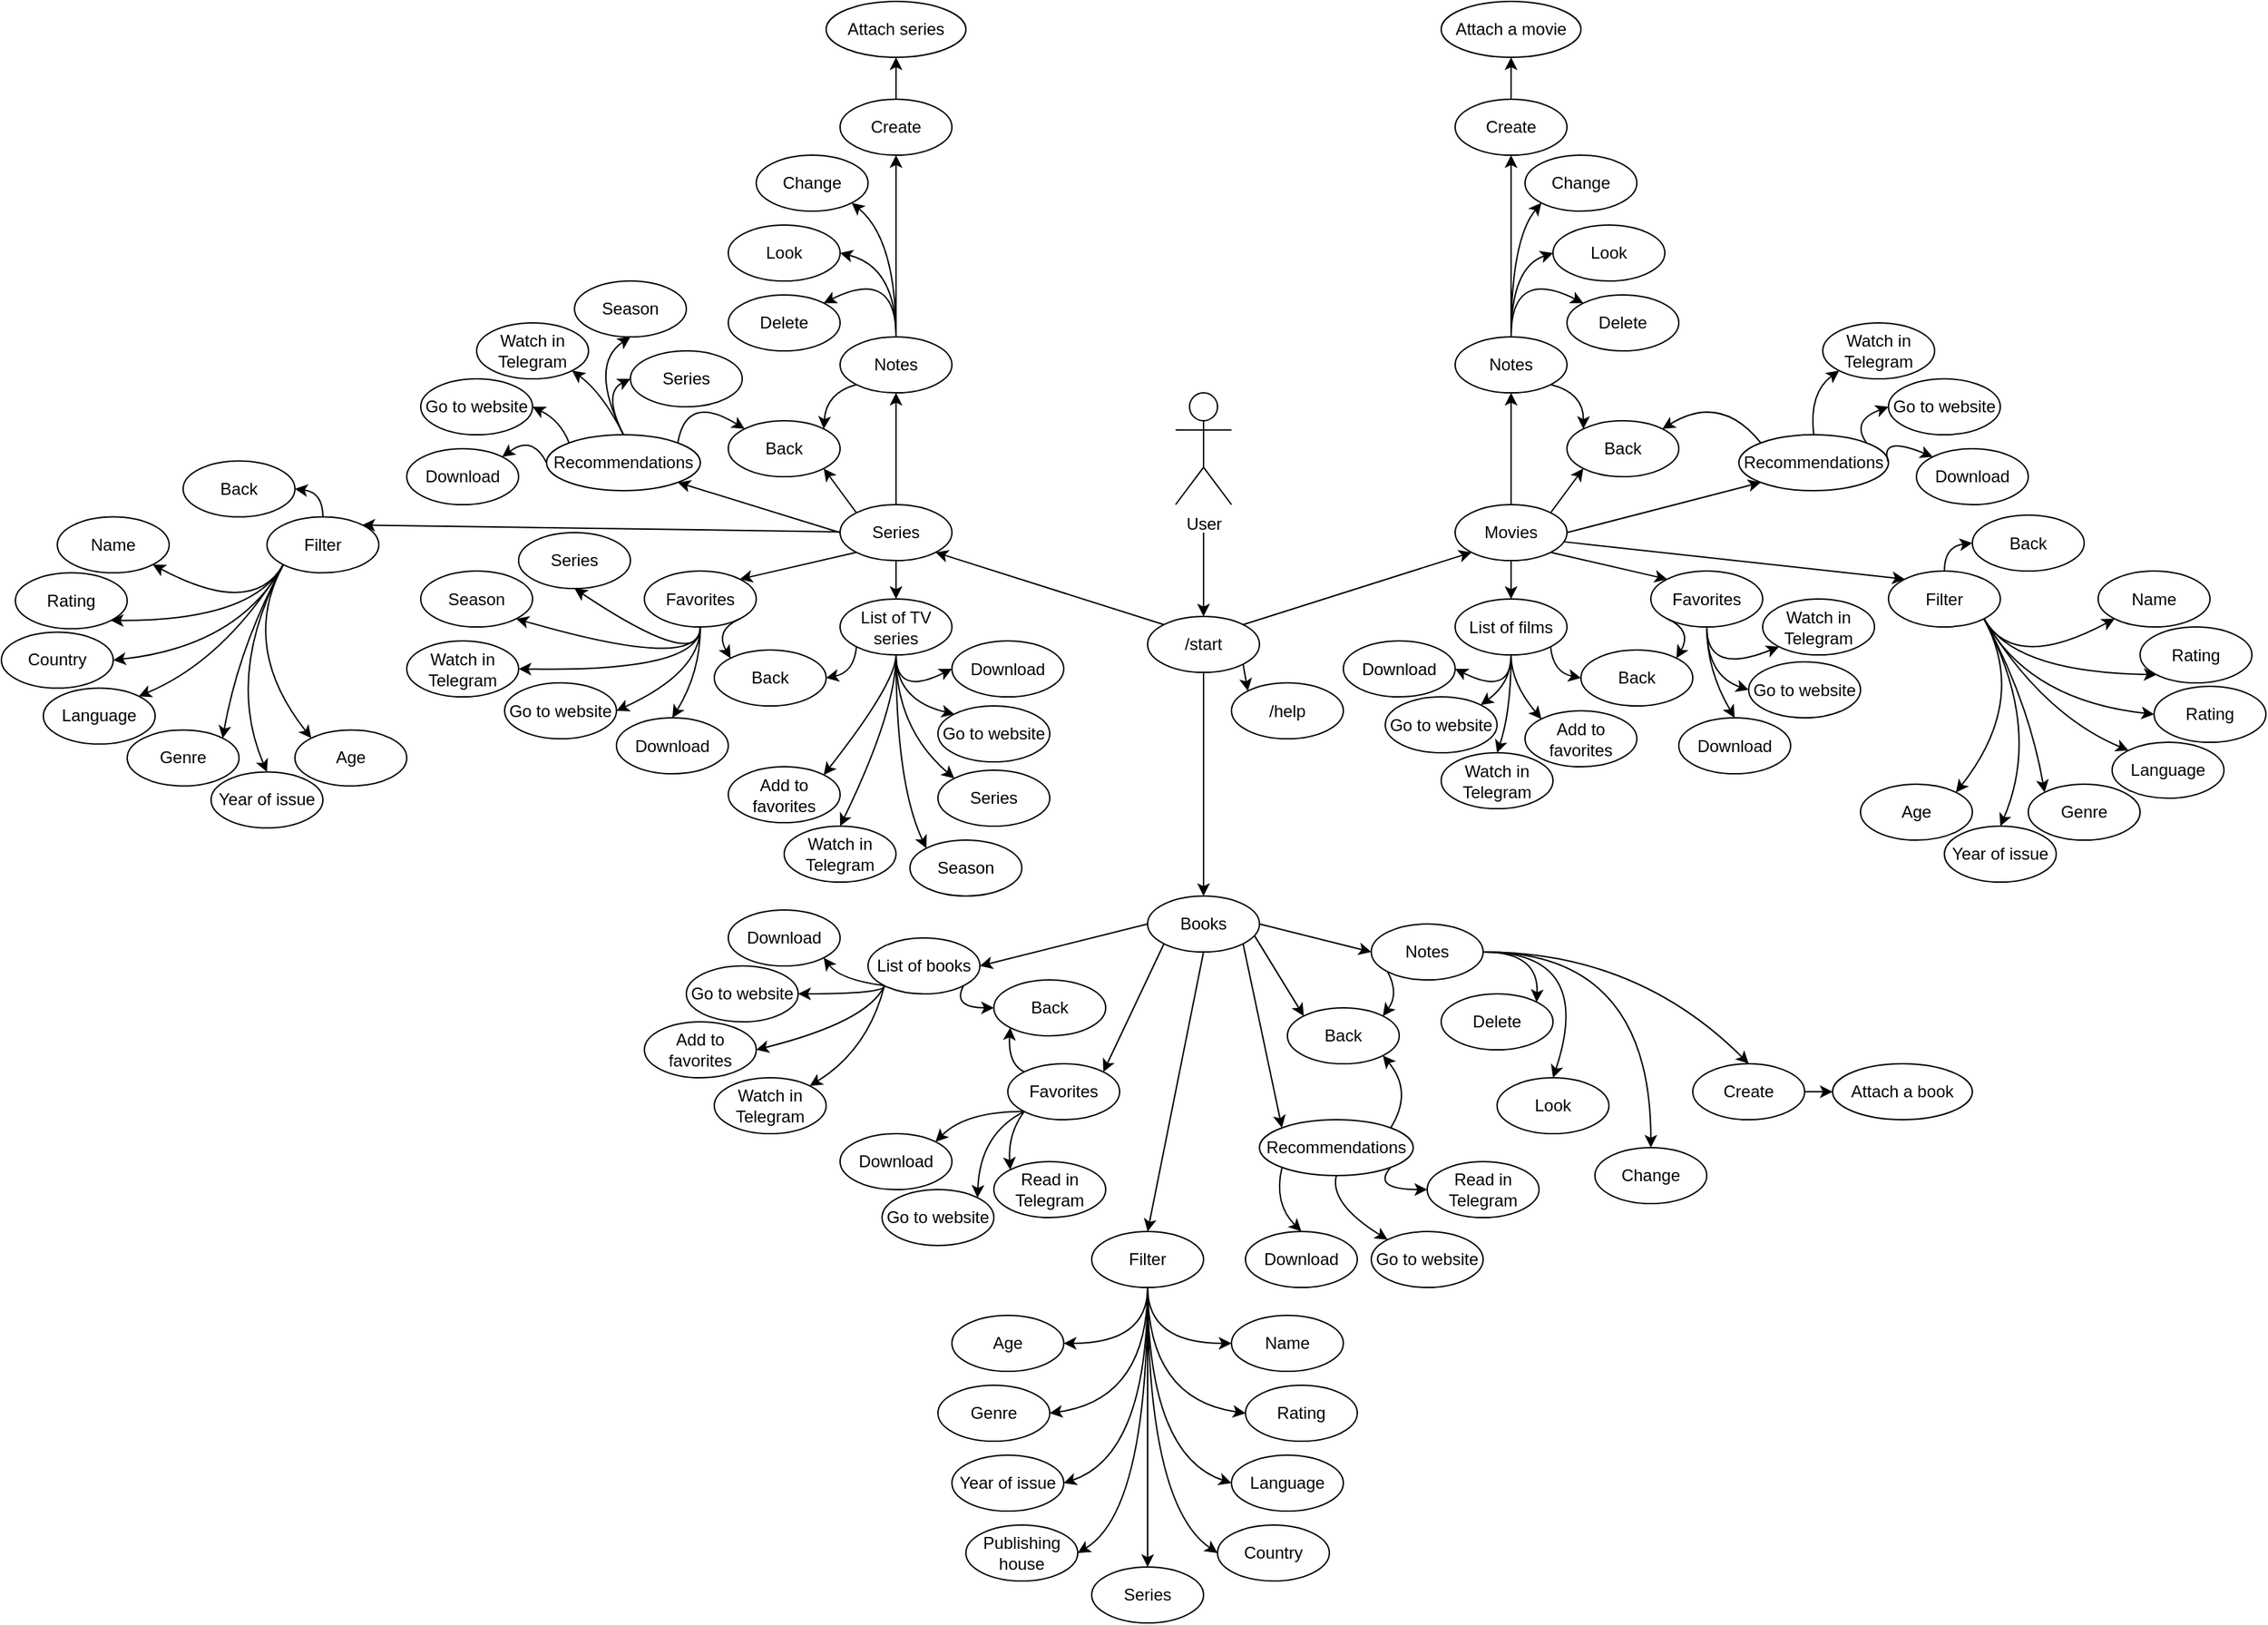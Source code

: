 <mxfile version="27.1.6">
  <diagram name="Страница — 1" id="LjQ5x9h3w59UVFPt8uQi">
    <mxGraphModel dx="2893" dy="1137" grid="1" gridSize="10" guides="1" tooltips="1" connect="1" arrows="1" fold="1" page="1" pageScale="1" pageWidth="827" pageHeight="1169" math="0" shadow="0">
      <root>
        <mxCell id="0" />
        <mxCell id="1" parent="0" />
        <mxCell id="76QM2xT1OmAuhXOBkTcD-208" value="User" style="shape=umlActor;verticalLabelPosition=bottom;verticalAlign=top;html=1;outlineConnect=0;" parent="1" vertex="1">
          <mxGeometry x="400" y="400" width="40" height="80" as="geometry" />
        </mxCell>
        <mxCell id="76QM2xT1OmAuhXOBkTcD-217" value="/start" style="ellipse;whiteSpace=wrap;html=1;" parent="1" vertex="1">
          <mxGeometry x="380" y="560" width="80" height="40" as="geometry" />
        </mxCell>
        <mxCell id="76QM2xT1OmAuhXOBkTcD-218" value="" style="endArrow=classic;html=1;rounded=0;entryX=0.5;entryY=0;entryDx=0;entryDy=0;" parent="1" target="76QM2xT1OmAuhXOBkTcD-217" edge="1">
          <mxGeometry width="50" height="50" relative="1" as="geometry">
            <mxPoint x="420" y="500" as="sourcePoint" />
            <mxPoint x="330" y="470" as="targetPoint" />
          </mxGeometry>
        </mxCell>
        <mxCell id="76QM2xT1OmAuhXOBkTcD-220" value="/help" style="ellipse;whiteSpace=wrap;html=1;" parent="1" vertex="1">
          <mxGeometry x="440" y="607.5" width="80" height="40" as="geometry" />
        </mxCell>
        <mxCell id="76QM2xT1OmAuhXOBkTcD-221" value="" style="endArrow=classic;html=1;rounded=0;exitX=1;exitY=1;exitDx=0;exitDy=0;entryX=0;entryY=0;entryDx=0;entryDy=0;" parent="1" source="76QM2xT1OmAuhXOBkTcD-217" target="76QM2xT1OmAuhXOBkTcD-220" edge="1">
          <mxGeometry width="50" height="50" relative="1" as="geometry">
            <mxPoint x="450" y="610" as="sourcePoint" />
            <mxPoint x="500" y="560" as="targetPoint" />
          </mxGeometry>
        </mxCell>
        <mxCell id="76QM2xT1OmAuhXOBkTcD-222" value="" style="endArrow=classic;html=1;rounded=0;exitX=1;exitY=0;exitDx=0;exitDy=0;entryX=0;entryY=1;entryDx=0;entryDy=0;" parent="1" source="76QM2xT1OmAuhXOBkTcD-217" target="76QM2xT1OmAuhXOBkTcD-223" edge="1">
          <mxGeometry width="50" height="50" relative="1" as="geometry">
            <mxPoint x="480" y="550" as="sourcePoint" />
            <mxPoint x="490" y="540" as="targetPoint" />
          </mxGeometry>
        </mxCell>
        <mxCell id="76QM2xT1OmAuhXOBkTcD-223" value="Movies" style="ellipse;whiteSpace=wrap;html=1;" parent="1" vertex="1">
          <mxGeometry x="600" y="480" width="80" height="40" as="geometry" />
        </mxCell>
        <mxCell id="76QM2xT1OmAuhXOBkTcD-224" value="" style="endArrow=classic;html=1;rounded=0;exitX=0.5;exitY=1;exitDx=0;exitDy=0;entryX=0.5;entryY=0;entryDx=0;entryDy=0;" parent="1" source="76QM2xT1OmAuhXOBkTcD-217" target="76QM2xT1OmAuhXOBkTcD-225" edge="1">
          <mxGeometry width="50" height="50" relative="1" as="geometry">
            <mxPoint x="320" y="700" as="sourcePoint" />
            <mxPoint x="420" y="690" as="targetPoint" />
          </mxGeometry>
        </mxCell>
        <mxCell id="76QM2xT1OmAuhXOBkTcD-225" value="Books" style="ellipse;whiteSpace=wrap;html=1;" parent="1" vertex="1">
          <mxGeometry x="380" y="760" width="80" height="40" as="geometry" />
        </mxCell>
        <mxCell id="76QM2xT1OmAuhXOBkTcD-227" value="" style="endArrow=classic;html=1;rounded=0;exitX=0;exitY=0;exitDx=0;exitDy=0;entryX=1;entryY=1;entryDx=0;entryDy=0;" parent="1" source="76QM2xT1OmAuhXOBkTcD-217" target="76QM2xT1OmAuhXOBkTcD-228" edge="1">
          <mxGeometry width="50" height="50" relative="1" as="geometry">
            <mxPoint x="270" y="580" as="sourcePoint" />
            <mxPoint x="320" y="530" as="targetPoint" />
          </mxGeometry>
        </mxCell>
        <mxCell id="76QM2xT1OmAuhXOBkTcD-228" value="Series" style="ellipse;whiteSpace=wrap;html=1;" parent="1" vertex="1">
          <mxGeometry x="160" y="480" width="80" height="40" as="geometry" />
        </mxCell>
        <mxCell id="76QM2xT1OmAuhXOBkTcD-230" value="Notes" style="ellipse;whiteSpace=wrap;html=1;" parent="1" vertex="1">
          <mxGeometry x="600" y="360" width="80" height="40" as="geometry" />
        </mxCell>
        <mxCell id="76QM2xT1OmAuhXOBkTcD-231" value="" style="endArrow=classic;html=1;rounded=0;exitX=0.5;exitY=0;exitDx=0;exitDy=0;entryX=0.5;entryY=1;entryDx=0;entryDy=0;" parent="1" source="76QM2xT1OmAuhXOBkTcD-223" target="76QM2xT1OmAuhXOBkTcD-230" edge="1">
          <mxGeometry width="50" height="50" relative="1" as="geometry">
            <mxPoint x="540" y="480" as="sourcePoint" />
            <mxPoint x="590" y="430" as="targetPoint" />
          </mxGeometry>
        </mxCell>
        <mxCell id="76QM2xT1OmAuhXOBkTcD-232" value="Change" style="ellipse;whiteSpace=wrap;html=1;" parent="1" vertex="1">
          <mxGeometry x="650" y="230" width="80" height="40" as="geometry" />
        </mxCell>
        <mxCell id="76QM2xT1OmAuhXOBkTcD-233" value="Delete" style="ellipse;whiteSpace=wrap;html=1;" parent="1" vertex="1">
          <mxGeometry x="680" y="330" width="80" height="40" as="geometry" />
        </mxCell>
        <mxCell id="76QM2xT1OmAuhXOBkTcD-234" value="Look" style="ellipse;whiteSpace=wrap;html=1;" parent="1" vertex="1">
          <mxGeometry x="670" y="280" width="80" height="40" as="geometry" />
        </mxCell>
        <mxCell id="76QM2xT1OmAuhXOBkTcD-235" value="Create" style="ellipse;whiteSpace=wrap;html=1;" parent="1" vertex="1">
          <mxGeometry x="600" y="190" width="80" height="40" as="geometry" />
        </mxCell>
        <mxCell id="76QM2xT1OmAuhXOBkTcD-236" value="" style="endArrow=classic;html=1;rounded=0;exitX=0.5;exitY=0;exitDx=0;exitDy=0;entryX=0.5;entryY=1;entryDx=0;entryDy=0;" parent="1" source="76QM2xT1OmAuhXOBkTcD-230" target="76QM2xT1OmAuhXOBkTcD-235" edge="1">
          <mxGeometry width="50" height="50" relative="1" as="geometry">
            <mxPoint x="590" y="340" as="sourcePoint" />
            <mxPoint x="640" y="290" as="targetPoint" />
          </mxGeometry>
        </mxCell>
        <mxCell id="76QM2xT1OmAuhXOBkTcD-237" value="" style="curved=1;endArrow=classic;html=1;rounded=0;exitX=0.5;exitY=0;exitDx=0;exitDy=0;entryX=0;entryY=1;entryDx=0;entryDy=0;" parent="1" source="76QM2xT1OmAuhXOBkTcD-230" target="76QM2xT1OmAuhXOBkTcD-232" edge="1">
          <mxGeometry width="50" height="50" relative="1" as="geometry">
            <mxPoint x="560" y="340" as="sourcePoint" />
            <mxPoint x="610" y="290" as="targetPoint" />
            <Array as="points">
              <mxPoint x="640" y="290" />
            </Array>
          </mxGeometry>
        </mxCell>
        <mxCell id="76QM2xT1OmAuhXOBkTcD-238" value="" style="curved=1;endArrow=classic;html=1;rounded=0;exitX=0.5;exitY=0;exitDx=0;exitDy=0;entryX=0;entryY=0.5;entryDx=0;entryDy=0;" parent="1" source="76QM2xT1OmAuhXOBkTcD-230" target="76QM2xT1OmAuhXOBkTcD-234" edge="1">
          <mxGeometry width="50" height="50" relative="1" as="geometry">
            <mxPoint x="560" y="386" as="sourcePoint" />
            <mxPoint x="592" y="290" as="targetPoint" />
            <Array as="points">
              <mxPoint x="640" y="310" />
            </Array>
          </mxGeometry>
        </mxCell>
        <mxCell id="76QM2xT1OmAuhXOBkTcD-239" value="" style="curved=1;endArrow=classic;html=1;rounded=0;exitX=0.5;exitY=0;exitDx=0;exitDy=0;entryX=0;entryY=0;entryDx=0;entryDy=0;" parent="1" source="76QM2xT1OmAuhXOBkTcD-230" target="76QM2xT1OmAuhXOBkTcD-233" edge="1">
          <mxGeometry width="50" height="50" relative="1" as="geometry">
            <mxPoint x="580" y="396" as="sourcePoint" />
            <mxPoint x="612" y="300" as="targetPoint" />
            <Array as="points">
              <mxPoint x="640" y="310" />
            </Array>
          </mxGeometry>
        </mxCell>
        <mxCell id="76QM2xT1OmAuhXOBkTcD-240" value="Attach a movie" style="ellipse;whiteSpace=wrap;html=1;" parent="1" vertex="1">
          <mxGeometry x="590" y="120" width="100" height="40" as="geometry" />
        </mxCell>
        <mxCell id="76QM2xT1OmAuhXOBkTcD-241" value="" style="endArrow=classic;html=1;rounded=0;exitX=0.5;exitY=0;exitDx=0;exitDy=0;entryX=0.5;entryY=1;entryDx=0;entryDy=0;" parent="1" source="76QM2xT1OmAuhXOBkTcD-235" target="76QM2xT1OmAuhXOBkTcD-240" edge="1">
          <mxGeometry width="50" height="50" relative="1" as="geometry">
            <mxPoint x="480" y="210" as="sourcePoint" />
            <mxPoint x="530" y="160" as="targetPoint" />
          </mxGeometry>
        </mxCell>
        <mxCell id="76QM2xT1OmAuhXOBkTcD-242" value="Recommendations" style="ellipse;whiteSpace=wrap;html=1;" parent="1" vertex="1">
          <mxGeometry x="803" y="430" width="107" height="40" as="geometry" />
        </mxCell>
        <mxCell id="76QM2xT1OmAuhXOBkTcD-243" value="" style="endArrow=classic;html=1;rounded=0;exitX=1;exitY=0.5;exitDx=0;exitDy=0;entryX=0;entryY=1;entryDx=0;entryDy=0;" parent="1" source="76QM2xT1OmAuhXOBkTcD-223" target="76QM2xT1OmAuhXOBkTcD-242" edge="1">
          <mxGeometry width="50" height="50" relative="1" as="geometry">
            <mxPoint x="720" y="550" as="sourcePoint" />
            <mxPoint x="770" y="500" as="targetPoint" />
          </mxGeometry>
        </mxCell>
        <mxCell id="76QM2xT1OmAuhXOBkTcD-244" value="Watch in Telegram" style="ellipse;whiteSpace=wrap;html=1;" parent="1" vertex="1">
          <mxGeometry x="863" y="350" width="80" height="40" as="geometry" />
        </mxCell>
        <mxCell id="76QM2xT1OmAuhXOBkTcD-245" value="Go to website" style="ellipse;whiteSpace=wrap;html=1;" parent="1" vertex="1">
          <mxGeometry x="910" y="390" width="80" height="40" as="geometry" />
        </mxCell>
        <mxCell id="76QM2xT1OmAuhXOBkTcD-246" value="Download" style="ellipse;whiteSpace=wrap;html=1;" parent="1" vertex="1">
          <mxGeometry x="930" y="440" width="80" height="40" as="geometry" />
        </mxCell>
        <mxCell id="76QM2xT1OmAuhXOBkTcD-247" value="" style="curved=1;endArrow=classic;html=1;rounded=0;exitX=0.5;exitY=0;exitDx=0;exitDy=0;entryX=0;entryY=1;entryDx=0;entryDy=0;" parent="1" source="76QM2xT1OmAuhXOBkTcD-242" target="76QM2xT1OmAuhXOBkTcD-244" edge="1">
          <mxGeometry width="50" height="50" relative="1" as="geometry">
            <mxPoint x="853" y="450" as="sourcePoint" />
            <mxPoint x="903" y="400" as="targetPoint" />
            <Array as="points">
              <mxPoint x="853" y="400" />
            </Array>
          </mxGeometry>
        </mxCell>
        <mxCell id="76QM2xT1OmAuhXOBkTcD-248" value="" style="curved=1;endArrow=classic;html=1;rounded=0;exitX=1;exitY=0;exitDx=0;exitDy=0;entryX=0;entryY=0.5;entryDx=0;entryDy=0;" parent="1" source="76QM2xT1OmAuhXOBkTcD-242" target="76QM2xT1OmAuhXOBkTcD-245" edge="1">
          <mxGeometry width="50" height="50" relative="1" as="geometry">
            <mxPoint x="883" y="470" as="sourcePoint" />
            <mxPoint x="933" y="420" as="targetPoint" />
            <Array as="points">
              <mxPoint x="883" y="420" />
            </Array>
          </mxGeometry>
        </mxCell>
        <mxCell id="76QM2xT1OmAuhXOBkTcD-250" value="" style="curved=1;endArrow=classic;html=1;rounded=0;exitX=1;exitY=0.5;exitDx=0;exitDy=0;entryX=0;entryY=0;entryDx=0;entryDy=0;" parent="1" source="76QM2xT1OmAuhXOBkTcD-242" target="76QM2xT1OmAuhXOBkTcD-246" edge="1">
          <mxGeometry width="50" height="50" relative="1" as="geometry">
            <mxPoint x="903" y="480" as="sourcePoint" />
            <mxPoint x="953" y="430" as="targetPoint" />
            <Array as="points">
              <mxPoint x="903" y="430" />
            </Array>
          </mxGeometry>
        </mxCell>
        <mxCell id="76QM2xT1OmAuhXOBkTcD-251" value="Filter" style="ellipse;whiteSpace=wrap;html=1;" parent="1" vertex="1">
          <mxGeometry x="910" y="527.5" width="80" height="40" as="geometry" />
        </mxCell>
        <mxCell id="76QM2xT1OmAuhXOBkTcD-252" value="" style="endArrow=classic;html=1;rounded=0;exitX=0.974;exitY=0.664;exitDx=0;exitDy=0;entryX=0;entryY=0;entryDx=0;entryDy=0;exitPerimeter=0;" parent="1" source="76QM2xT1OmAuhXOBkTcD-223" target="76QM2xT1OmAuhXOBkTcD-251" edge="1">
          <mxGeometry width="50" height="50" relative="1" as="geometry">
            <mxPoint x="650" y="580" as="sourcePoint" />
            <mxPoint x="700" y="530" as="targetPoint" />
          </mxGeometry>
        </mxCell>
        <mxCell id="76QM2xT1OmAuhXOBkTcD-253" value="List of films" style="ellipse;whiteSpace=wrap;html=1;" parent="1" vertex="1">
          <mxGeometry x="600" y="547.5" width="80" height="40" as="geometry" />
        </mxCell>
        <mxCell id="76QM2xT1OmAuhXOBkTcD-254" value="Favorites" style="ellipse;whiteSpace=wrap;html=1;" parent="1" vertex="1">
          <mxGeometry x="740" y="527.5" width="80" height="40" as="geometry" />
        </mxCell>
        <mxCell id="76QM2xT1OmAuhXOBkTcD-255" value="" style="endArrow=classic;html=1;rounded=0;exitX=0.5;exitY=1;exitDx=0;exitDy=0;entryX=0.5;entryY=0;entryDx=0;entryDy=0;" parent="1" source="76QM2xT1OmAuhXOBkTcD-223" target="76QM2xT1OmAuhXOBkTcD-253" edge="1">
          <mxGeometry width="50" height="50" relative="1" as="geometry">
            <mxPoint x="640" y="600" as="sourcePoint" />
            <mxPoint x="690" y="550" as="targetPoint" />
          </mxGeometry>
        </mxCell>
        <mxCell id="76QM2xT1OmAuhXOBkTcD-256" value="" style="endArrow=classic;html=1;rounded=0;exitX=1;exitY=1;exitDx=0;exitDy=0;entryX=0;entryY=0;entryDx=0;entryDy=0;" parent="1" source="76QM2xT1OmAuhXOBkTcD-223" target="76QM2xT1OmAuhXOBkTcD-254" edge="1">
          <mxGeometry width="50" height="50" relative="1" as="geometry">
            <mxPoint x="680" y="580" as="sourcePoint" />
            <mxPoint x="730" y="530" as="targetPoint" />
          </mxGeometry>
        </mxCell>
        <mxCell id="76QM2xT1OmAuhXOBkTcD-258" value="Watch in Telegram" style="ellipse;whiteSpace=wrap;html=1;" parent="1" vertex="1">
          <mxGeometry x="820" y="547.5" width="80" height="40" as="geometry" />
        </mxCell>
        <mxCell id="76QM2xT1OmAuhXOBkTcD-259" value="Go to website" style="ellipse;whiteSpace=wrap;html=1;" parent="1" vertex="1">
          <mxGeometry x="810" y="592.5" width="80" height="40" as="geometry" />
        </mxCell>
        <mxCell id="76QM2xT1OmAuhXOBkTcD-260" value="Download" style="ellipse;whiteSpace=wrap;html=1;" parent="1" vertex="1">
          <mxGeometry x="760" y="632.5" width="80" height="40" as="geometry" />
        </mxCell>
        <mxCell id="76QM2xT1OmAuhXOBkTcD-262" value="" style="curved=1;endArrow=classic;html=1;rounded=0;exitX=0.5;exitY=1;exitDx=0;exitDy=0;entryX=0;entryY=1;entryDx=0;entryDy=0;" parent="1" source="76QM2xT1OmAuhXOBkTcD-254" target="76QM2xT1OmAuhXOBkTcD-258" edge="1">
          <mxGeometry width="50" height="50" relative="1" as="geometry">
            <mxPoint x="780" y="638.5" as="sourcePoint" />
            <mxPoint x="807" y="592.5" as="targetPoint" />
            <Array as="points">
              <mxPoint x="780" y="602.5" />
            </Array>
          </mxGeometry>
        </mxCell>
        <mxCell id="76QM2xT1OmAuhXOBkTcD-263" value="" style="curved=1;endArrow=classic;html=1;rounded=0;exitX=0.5;exitY=1;exitDx=0;exitDy=0;entryX=0;entryY=0.5;entryDx=0;entryDy=0;" parent="1" source="76QM2xT1OmAuhXOBkTcD-254" target="76QM2xT1OmAuhXOBkTcD-259" edge="1">
          <mxGeometry width="50" height="50" relative="1" as="geometry">
            <mxPoint x="770" y="628.5" as="sourcePoint" />
            <mxPoint x="797" y="582.5" as="targetPoint" />
            <Array as="points">
              <mxPoint x="780" y="602.5" />
            </Array>
          </mxGeometry>
        </mxCell>
        <mxCell id="76QM2xT1OmAuhXOBkTcD-264" value="" style="curved=1;endArrow=classic;html=1;rounded=0;exitX=0.5;exitY=1;exitDx=0;exitDy=0;entryX=0.5;entryY=0;entryDx=0;entryDy=0;" parent="1" source="76QM2xT1OmAuhXOBkTcD-254" target="76QM2xT1OmAuhXOBkTcD-260" edge="1">
          <mxGeometry width="50" height="50" relative="1" as="geometry">
            <mxPoint x="750" y="628.5" as="sourcePoint" />
            <mxPoint x="777" y="582.5" as="targetPoint" />
            <Array as="points">
              <mxPoint x="780" y="598.5" />
            </Array>
          </mxGeometry>
        </mxCell>
        <mxCell id="76QM2xT1OmAuhXOBkTcD-265" value="Download" style="ellipse;whiteSpace=wrap;html=1;" parent="1" vertex="1">
          <mxGeometry x="520" y="577.5" width="80" height="40" as="geometry" />
        </mxCell>
        <mxCell id="76QM2xT1OmAuhXOBkTcD-266" value="Go to website" style="ellipse;whiteSpace=wrap;html=1;" parent="1" vertex="1">
          <mxGeometry x="550" y="617.5" width="80" height="40" as="geometry" />
        </mxCell>
        <mxCell id="76QM2xT1OmAuhXOBkTcD-267" value="Watch in Telegram" style="ellipse;whiteSpace=wrap;html=1;" parent="1" vertex="1">
          <mxGeometry x="590" y="657.5" width="80" height="40" as="geometry" />
        </mxCell>
        <mxCell id="76QM2xT1OmAuhXOBkTcD-270" value="" style="curved=1;endArrow=classic;html=1;rounded=0;exitX=0.5;exitY=1;exitDx=0;exitDy=0;entryX=1;entryY=0.5;entryDx=0;entryDy=0;" parent="1" source="76QM2xT1OmAuhXOBkTcD-253" target="76QM2xT1OmAuhXOBkTcD-265" edge="1">
          <mxGeometry width="50" height="50" relative="1" as="geometry">
            <mxPoint x="630" y="597.5" as="sourcePoint" />
            <mxPoint x="635" y="652.5" as="targetPoint" />
            <Array as="points">
              <mxPoint x="640" y="617.5" />
            </Array>
          </mxGeometry>
        </mxCell>
        <mxCell id="76QM2xT1OmAuhXOBkTcD-271" value="" style="curved=1;endArrow=classic;html=1;rounded=0;exitX=0.5;exitY=1;exitDx=0;exitDy=0;entryX=1;entryY=0;entryDx=0;entryDy=0;" parent="1" source="76QM2xT1OmAuhXOBkTcD-253" target="76QM2xT1OmAuhXOBkTcD-266" edge="1">
          <mxGeometry width="50" height="50" relative="1" as="geometry">
            <mxPoint x="650" y="607.5" as="sourcePoint" />
            <mxPoint x="655" y="662.5" as="targetPoint" />
            <Array as="points">
              <mxPoint x="640" y="607.5" />
            </Array>
          </mxGeometry>
        </mxCell>
        <mxCell id="76QM2xT1OmAuhXOBkTcD-272" value="" style="curved=1;endArrow=classic;html=1;rounded=0;exitX=0.5;exitY=1;exitDx=0;exitDy=0;entryX=0.5;entryY=0;entryDx=0;entryDy=0;" parent="1" source="76QM2xT1OmAuhXOBkTcD-253" target="76QM2xT1OmAuhXOBkTcD-267" edge="1">
          <mxGeometry width="50" height="50" relative="1" as="geometry">
            <mxPoint x="650" y="607.5" as="sourcePoint" />
            <mxPoint x="655" y="662.5" as="targetPoint" />
            <Array as="points">
              <mxPoint x="640" y="627.5" />
            </Array>
          </mxGeometry>
        </mxCell>
        <mxCell id="76QM2xT1OmAuhXOBkTcD-273" value="Add to favorites" style="ellipse;whiteSpace=wrap;html=1;" parent="1" vertex="1">
          <mxGeometry x="650" y="627.5" width="80" height="40" as="geometry" />
        </mxCell>
        <mxCell id="76QM2xT1OmAuhXOBkTcD-274" value="" style="curved=1;endArrow=classic;html=1;rounded=0;exitX=0.5;exitY=1;exitDx=0;exitDy=0;entryX=0;entryY=0;entryDx=0;entryDy=0;" parent="1" source="76QM2xT1OmAuhXOBkTcD-253" target="76QM2xT1OmAuhXOBkTcD-273" edge="1">
          <mxGeometry width="50" height="50" relative="1" as="geometry">
            <mxPoint x="700" y="577.5" as="sourcePoint" />
            <mxPoint x="690" y="647.5" as="targetPoint" />
            <Array as="points">
              <mxPoint x="640" y="607.5" />
            </Array>
          </mxGeometry>
        </mxCell>
        <mxCell id="76QM2xT1OmAuhXOBkTcD-286" value="Back" style="ellipse;whiteSpace=wrap;html=1;" parent="1" vertex="1">
          <mxGeometry x="680" y="420" width="80" height="40" as="geometry" />
        </mxCell>
        <mxCell id="76QM2xT1OmAuhXOBkTcD-287" value="" style="endArrow=classic;html=1;rounded=0;exitX=1;exitY=0;exitDx=0;exitDy=0;entryX=0;entryY=1;entryDx=0;entryDy=0;" parent="1" source="76QM2xT1OmAuhXOBkTcD-223" target="76QM2xT1OmAuhXOBkTcD-286" edge="1">
          <mxGeometry width="50" height="50" relative="1" as="geometry">
            <mxPoint x="660" y="480" as="sourcePoint" />
            <mxPoint x="710" y="430" as="targetPoint" />
          </mxGeometry>
        </mxCell>
        <mxCell id="76QM2xT1OmAuhXOBkTcD-290" value="" style="curved=1;endArrow=classic;html=1;rounded=0;exitX=0;exitY=0;exitDx=0;exitDy=0;entryX=1;entryY=0;entryDx=0;entryDy=0;" parent="1" source="76QM2xT1OmAuhXOBkTcD-242" target="76QM2xT1OmAuhXOBkTcD-286" edge="1">
          <mxGeometry width="50" height="50" relative="1" as="geometry">
            <mxPoint x="750" y="446" as="sourcePoint" />
            <mxPoint x="777" y="400" as="targetPoint" />
            <Array as="points">
              <mxPoint x="790" y="400" />
            </Array>
          </mxGeometry>
        </mxCell>
        <mxCell id="76QM2xT1OmAuhXOBkTcD-291" value="" style="curved=1;endArrow=classic;html=1;rounded=0;exitX=1;exitY=1;exitDx=0;exitDy=0;entryX=0;entryY=0;entryDx=0;entryDy=0;" parent="1" source="76QM2xT1OmAuhXOBkTcD-230" target="76QM2xT1OmAuhXOBkTcD-286" edge="1">
          <mxGeometry width="50" height="50" relative="1" as="geometry">
            <mxPoint x="700" y="436" as="sourcePoint" />
            <mxPoint x="727" y="390" as="targetPoint" />
            <Array as="points">
              <mxPoint x="692" y="400" />
            </Array>
          </mxGeometry>
        </mxCell>
        <mxCell id="76QM2xT1OmAuhXOBkTcD-293" value="Back" style="ellipse;whiteSpace=wrap;html=1;" parent="1" vertex="1">
          <mxGeometry x="690" y="584" width="80" height="40" as="geometry" />
        </mxCell>
        <mxCell id="76QM2xT1OmAuhXOBkTcD-295" value="" style="curved=1;endArrow=classic;html=1;rounded=0;exitX=1;exitY=1;exitDx=0;exitDy=0;entryX=0;entryY=0.5;entryDx=0;entryDy=0;" parent="1" source="76QM2xT1OmAuhXOBkTcD-253" target="76QM2xT1OmAuhXOBkTcD-293" edge="1">
          <mxGeometry width="50" height="50" relative="1" as="geometry">
            <mxPoint x="710" y="596" as="sourcePoint" />
            <mxPoint x="737" y="550" as="targetPoint" />
            <Array as="points">
              <mxPoint x="670" y="600" />
            </Array>
          </mxGeometry>
        </mxCell>
        <mxCell id="76QM2xT1OmAuhXOBkTcD-296" value="" style="curved=1;endArrow=classic;html=1;rounded=0;exitX=0;exitY=1;exitDx=0;exitDy=0;entryX=1;entryY=0;entryDx=0;entryDy=0;" parent="1" source="76QM2xT1OmAuhXOBkTcD-254" target="76QM2xT1OmAuhXOBkTcD-293" edge="1">
          <mxGeometry width="50" height="50" relative="1" as="geometry">
            <mxPoint x="700" y="576" as="sourcePoint" />
            <mxPoint x="727" y="530" as="targetPoint" />
            <Array as="points">
              <mxPoint x="770" y="570" />
            </Array>
          </mxGeometry>
        </mxCell>
        <mxCell id="76QM2xT1OmAuhXOBkTcD-297" value="Back" style="ellipse;whiteSpace=wrap;html=1;" parent="1" vertex="1">
          <mxGeometry x="970" y="487.5" width="80" height="40" as="geometry" />
        </mxCell>
        <mxCell id="76QM2xT1OmAuhXOBkTcD-298" value="" style="curved=1;endArrow=classic;html=1;rounded=0;exitX=0.5;exitY=0;exitDx=0;exitDy=0;entryX=0;entryY=0.5;entryDx=0;entryDy=0;" parent="1" source="76QM2xT1OmAuhXOBkTcD-251" target="76QM2xT1OmAuhXOBkTcD-297" edge="1">
          <mxGeometry width="50" height="50" relative="1" as="geometry">
            <mxPoint x="910" y="506" as="sourcePoint" />
            <mxPoint x="937" y="460" as="targetPoint" />
            <Array as="points">
              <mxPoint x="950" y="510" />
            </Array>
          </mxGeometry>
        </mxCell>
        <mxCell id="76QM2xT1OmAuhXOBkTcD-299" value="Name" style="ellipse;whiteSpace=wrap;html=1;" parent="1" vertex="1">
          <mxGeometry x="1060" y="527.5" width="80" height="40" as="geometry" />
        </mxCell>
        <mxCell id="76QM2xT1OmAuhXOBkTcD-300" value="Rating" style="ellipse;whiteSpace=wrap;html=1;" parent="1" vertex="1">
          <mxGeometry x="1100" y="610" width="80" height="40" as="geometry" />
        </mxCell>
        <mxCell id="76QM2xT1OmAuhXOBkTcD-301" value="Language" style="ellipse;whiteSpace=wrap;html=1;" parent="1" vertex="1">
          <mxGeometry x="1070" y="650" width="80" height="40" as="geometry" />
        </mxCell>
        <mxCell id="76QM2xT1OmAuhXOBkTcD-302" value="Genre" style="ellipse;whiteSpace=wrap;html=1;" parent="1" vertex="1">
          <mxGeometry x="1010" y="680" width="80" height="40" as="geometry" />
        </mxCell>
        <mxCell id="76QM2xT1OmAuhXOBkTcD-303" value="Age" style="ellipse;whiteSpace=wrap;html=1;" parent="1" vertex="1">
          <mxGeometry x="890" y="680" width="80" height="40" as="geometry" />
        </mxCell>
        <mxCell id="76QM2xT1OmAuhXOBkTcD-304" value="Year of issue" style="ellipse;whiteSpace=wrap;html=1;" parent="1" vertex="1">
          <mxGeometry x="950" y="710" width="80" height="40" as="geometry" />
        </mxCell>
        <mxCell id="76QM2xT1OmAuhXOBkTcD-305" value="Rating" style="ellipse;whiteSpace=wrap;html=1;" parent="1" vertex="1">
          <mxGeometry x="1090" y="567.5" width="80" height="40" as="geometry" />
        </mxCell>
        <mxCell id="76QM2xT1OmAuhXOBkTcD-306" value="" style="curved=1;endArrow=classic;html=1;rounded=0;exitX=1;exitY=1;exitDx=0;exitDy=0;entryX=0;entryY=1;entryDx=0;entryDy=0;" parent="1" source="76QM2xT1OmAuhXOBkTcD-251" target="76QM2xT1OmAuhXOBkTcD-299" edge="1">
          <mxGeometry width="50" height="50" relative="1" as="geometry">
            <mxPoint x="980" y="630" as="sourcePoint" />
            <mxPoint x="1030" y="580" as="targetPoint" />
            <Array as="points">
              <mxPoint x="1000" y="600" />
            </Array>
          </mxGeometry>
        </mxCell>
        <mxCell id="76QM2xT1OmAuhXOBkTcD-307" value="" style="curved=1;endArrow=classic;html=1;rounded=0;exitX=1;exitY=1;exitDx=0;exitDy=0;entryX=0;entryY=1;entryDx=0;entryDy=0;" parent="1" source="76QM2xT1OmAuhXOBkTcD-251" target="76QM2xT1OmAuhXOBkTcD-305" edge="1">
          <mxGeometry width="50" height="50" relative="1" as="geometry">
            <mxPoint x="960" y="616" as="sourcePoint" />
            <mxPoint x="1082" y="610" as="targetPoint" />
            <Array as="points">
              <mxPoint x="1000" y="600" />
            </Array>
          </mxGeometry>
        </mxCell>
        <mxCell id="76QM2xT1OmAuhXOBkTcD-308" value="" style="curved=1;endArrow=classic;html=1;rounded=0;exitX=1;exitY=1;exitDx=0;exitDy=0;entryX=0;entryY=0.5;entryDx=0;entryDy=0;" parent="1" source="76QM2xT1OmAuhXOBkTcD-251" target="76QM2xT1OmAuhXOBkTcD-300" edge="1">
          <mxGeometry width="50" height="50" relative="1" as="geometry">
            <mxPoint x="910" y="626" as="sourcePoint" />
            <mxPoint x="1032" y="620" as="targetPoint" />
            <Array as="points">
              <mxPoint x="1010" y="620" />
            </Array>
          </mxGeometry>
        </mxCell>
        <mxCell id="76QM2xT1OmAuhXOBkTcD-309" value="" style="curved=1;endArrow=classic;html=1;rounded=0;exitX=1;exitY=1;exitDx=0;exitDy=0;entryX=0;entryY=0;entryDx=0;entryDy=0;" parent="1" source="76QM2xT1OmAuhXOBkTcD-251" target="76QM2xT1OmAuhXOBkTcD-301" edge="1">
          <mxGeometry width="50" height="50" relative="1" as="geometry">
            <mxPoint x="900" y="626" as="sourcePoint" />
            <mxPoint x="1022" y="620" as="targetPoint" />
            <Array as="points">
              <mxPoint x="1020" y="630" />
            </Array>
          </mxGeometry>
        </mxCell>
        <mxCell id="76QM2xT1OmAuhXOBkTcD-310" value="" style="curved=1;endArrow=classic;html=1;rounded=0;exitX=1;exitY=1;exitDx=0;exitDy=0;entryX=0;entryY=0;entryDx=0;entryDy=0;" parent="1" source="76QM2xT1OmAuhXOBkTcD-251" target="76QM2xT1OmAuhXOBkTcD-302" edge="1">
          <mxGeometry width="50" height="50" relative="1" as="geometry">
            <mxPoint x="900" y="636" as="sourcePoint" />
            <mxPoint x="1022" y="630" as="targetPoint" />
            <Array as="points">
              <mxPoint x="1010" y="620" />
            </Array>
          </mxGeometry>
        </mxCell>
        <mxCell id="76QM2xT1OmAuhXOBkTcD-311" value="" style="curved=1;endArrow=classic;html=1;rounded=0;exitX=1;exitY=1;exitDx=0;exitDy=0;entryX=0.5;entryY=0;entryDx=0;entryDy=0;" parent="1" source="76QM2xT1OmAuhXOBkTcD-251" target="76QM2xT1OmAuhXOBkTcD-304" edge="1">
          <mxGeometry width="50" height="50" relative="1" as="geometry">
            <mxPoint x="900" y="636" as="sourcePoint" />
            <mxPoint x="1022" y="630" as="targetPoint" />
            <Array as="points">
              <mxPoint x="1020" y="640" />
            </Array>
          </mxGeometry>
        </mxCell>
        <mxCell id="76QM2xT1OmAuhXOBkTcD-312" value="" style="curved=1;endArrow=classic;html=1;rounded=0;exitX=1;exitY=1;exitDx=0;exitDy=0;entryX=1;entryY=0;entryDx=0;entryDy=0;" parent="1" source="76QM2xT1OmAuhXOBkTcD-251" target="76QM2xT1OmAuhXOBkTcD-303" edge="1">
          <mxGeometry width="50" height="50" relative="1" as="geometry">
            <mxPoint x="910" y="646" as="sourcePoint" />
            <mxPoint x="1032" y="640" as="targetPoint" />
            <Array as="points">
              <mxPoint x="1010" y="620" />
            </Array>
          </mxGeometry>
        </mxCell>
        <mxCell id="76QM2xT1OmAuhXOBkTcD-314" value="Notes" style="ellipse;whiteSpace=wrap;html=1;" parent="1" vertex="1">
          <mxGeometry x="160" y="360" width="80" height="40" as="geometry" />
        </mxCell>
        <mxCell id="76QM2xT1OmAuhXOBkTcD-315" value="Change" style="ellipse;whiteSpace=wrap;html=1;" parent="1" vertex="1">
          <mxGeometry x="100" y="230" width="80" height="40" as="geometry" />
        </mxCell>
        <mxCell id="76QM2xT1OmAuhXOBkTcD-316" value="Delete" style="ellipse;whiteSpace=wrap;html=1;" parent="1" vertex="1">
          <mxGeometry x="80" y="330" width="80" height="40" as="geometry" />
        </mxCell>
        <mxCell id="76QM2xT1OmAuhXOBkTcD-317" value="Look" style="ellipse;whiteSpace=wrap;html=1;" parent="1" vertex="1">
          <mxGeometry x="80" y="280" width="80" height="40" as="geometry" />
        </mxCell>
        <mxCell id="76QM2xT1OmAuhXOBkTcD-318" value="Create" style="ellipse;whiteSpace=wrap;html=1;" parent="1" vertex="1">
          <mxGeometry x="160" y="190" width="80" height="40" as="geometry" />
        </mxCell>
        <mxCell id="76QM2xT1OmAuhXOBkTcD-319" value="" style="endArrow=classic;html=1;rounded=0;exitX=0.5;exitY=0;exitDx=0;exitDy=0;entryX=0.5;entryY=1;entryDx=0;entryDy=0;" parent="1" source="76QM2xT1OmAuhXOBkTcD-314" target="76QM2xT1OmAuhXOBkTcD-318" edge="1">
          <mxGeometry width="50" height="50" relative="1" as="geometry">
            <mxPoint x="150" y="340" as="sourcePoint" />
            <mxPoint x="200" y="290" as="targetPoint" />
          </mxGeometry>
        </mxCell>
        <mxCell id="76QM2xT1OmAuhXOBkTcD-320" value="" style="curved=1;endArrow=classic;html=1;rounded=0;exitX=0.5;exitY=0;exitDx=0;exitDy=0;entryX=1;entryY=1;entryDx=0;entryDy=0;" parent="1" source="76QM2xT1OmAuhXOBkTcD-314" target="76QM2xT1OmAuhXOBkTcD-315" edge="1">
          <mxGeometry width="50" height="50" relative="1" as="geometry">
            <mxPoint x="120" y="340" as="sourcePoint" />
            <mxPoint x="170" y="290" as="targetPoint" />
            <Array as="points">
              <mxPoint x="200" y="290" />
            </Array>
          </mxGeometry>
        </mxCell>
        <mxCell id="76QM2xT1OmAuhXOBkTcD-321" value="" style="curved=1;endArrow=classic;html=1;rounded=0;exitX=0.5;exitY=0;exitDx=0;exitDy=0;entryX=1;entryY=0.5;entryDx=0;entryDy=0;" parent="1" source="76QM2xT1OmAuhXOBkTcD-314" target="76QM2xT1OmAuhXOBkTcD-317" edge="1">
          <mxGeometry width="50" height="50" relative="1" as="geometry">
            <mxPoint x="120" y="386" as="sourcePoint" />
            <mxPoint x="152" y="290" as="targetPoint" />
            <Array as="points">
              <mxPoint x="200" y="310" />
            </Array>
          </mxGeometry>
        </mxCell>
        <mxCell id="76QM2xT1OmAuhXOBkTcD-322" value="" style="curved=1;endArrow=classic;html=1;rounded=0;exitX=0.5;exitY=0;exitDx=0;exitDy=0;entryX=1;entryY=0;entryDx=0;entryDy=0;" parent="1" source="76QM2xT1OmAuhXOBkTcD-314" target="76QM2xT1OmAuhXOBkTcD-316" edge="1">
          <mxGeometry width="50" height="50" relative="1" as="geometry">
            <mxPoint x="140" y="396" as="sourcePoint" />
            <mxPoint x="172" y="300" as="targetPoint" />
            <Array as="points">
              <mxPoint x="200" y="310" />
            </Array>
          </mxGeometry>
        </mxCell>
        <mxCell id="76QM2xT1OmAuhXOBkTcD-323" value="Attach series" style="ellipse;whiteSpace=wrap;html=1;" parent="1" vertex="1">
          <mxGeometry x="150" y="120" width="100" height="40" as="geometry" />
        </mxCell>
        <mxCell id="76QM2xT1OmAuhXOBkTcD-324" value="" style="endArrow=classic;html=1;rounded=0;exitX=0.5;exitY=0;exitDx=0;exitDy=0;entryX=0.5;entryY=1;entryDx=0;entryDy=0;" parent="1" source="76QM2xT1OmAuhXOBkTcD-318" target="76QM2xT1OmAuhXOBkTcD-323" edge="1">
          <mxGeometry width="50" height="50" relative="1" as="geometry">
            <mxPoint x="40" y="210" as="sourcePoint" />
            <mxPoint x="90" y="160" as="targetPoint" />
          </mxGeometry>
        </mxCell>
        <mxCell id="76QM2xT1OmAuhXOBkTcD-325" value="" style="endArrow=classic;html=1;rounded=0;exitX=0.5;exitY=0;exitDx=0;exitDy=0;entryX=0.5;entryY=1;entryDx=0;entryDy=0;" parent="1" source="76QM2xT1OmAuhXOBkTcD-228" target="76QM2xT1OmAuhXOBkTcD-314" edge="1">
          <mxGeometry width="50" height="50" relative="1" as="geometry">
            <mxPoint x="50" y="490" as="sourcePoint" />
            <mxPoint x="100" y="440" as="targetPoint" />
          </mxGeometry>
        </mxCell>
        <mxCell id="76QM2xT1OmAuhXOBkTcD-326" value="Recommendations" style="ellipse;whiteSpace=wrap;html=1;" parent="1" vertex="1">
          <mxGeometry x="-50" y="430" width="110" height="40" as="geometry" />
        </mxCell>
        <mxCell id="76QM2xT1OmAuhXOBkTcD-327" value="Watch in Telegram" style="ellipse;whiteSpace=wrap;html=1;" parent="1" vertex="1">
          <mxGeometry x="-100" y="350" width="80" height="40" as="geometry" />
        </mxCell>
        <mxCell id="76QM2xT1OmAuhXOBkTcD-328" value="Go to website" style="ellipse;whiteSpace=wrap;html=1;" parent="1" vertex="1">
          <mxGeometry x="-140" y="390" width="80" height="40" as="geometry" />
        </mxCell>
        <mxCell id="76QM2xT1OmAuhXOBkTcD-329" value="Download" style="ellipse;whiteSpace=wrap;html=1;" parent="1" vertex="1">
          <mxGeometry x="-150" y="440" width="80" height="40" as="geometry" />
        </mxCell>
        <mxCell id="76QM2xT1OmAuhXOBkTcD-333" value="" style="endArrow=classic;html=1;rounded=0;exitX=0;exitY=0.5;exitDx=0;exitDy=0;entryX=1;entryY=1;entryDx=0;entryDy=0;" parent="1" source="76QM2xT1OmAuhXOBkTcD-228" target="76QM2xT1OmAuhXOBkTcD-326" edge="1">
          <mxGeometry width="50" height="50" relative="1" as="geometry">
            <mxPoint x="60" y="550" as="sourcePoint" />
            <mxPoint x="110" y="500" as="targetPoint" />
          </mxGeometry>
        </mxCell>
        <mxCell id="76QM2xT1OmAuhXOBkTcD-334" value="Back" style="ellipse;whiteSpace=wrap;html=1;" parent="1" vertex="1">
          <mxGeometry x="80" y="420" width="80" height="40" as="geometry" />
        </mxCell>
        <mxCell id="76QM2xT1OmAuhXOBkTcD-335" value="" style="curved=1;endArrow=classic;html=1;rounded=0;exitX=0.5;exitY=0;exitDx=0;exitDy=0;entryX=1;entryY=1;entryDx=0;entryDy=0;" parent="1" source="76QM2xT1OmAuhXOBkTcD-326" target="76QM2xT1OmAuhXOBkTcD-327" edge="1">
          <mxGeometry width="50" height="50" relative="1" as="geometry">
            <mxPoint y="410" as="sourcePoint" />
            <mxPoint x="50" y="360" as="targetPoint" />
            <Array as="points">
              <mxPoint x="-10" y="400" />
            </Array>
          </mxGeometry>
        </mxCell>
        <mxCell id="76QM2xT1OmAuhXOBkTcD-336" value="" style="curved=1;endArrow=classic;html=1;rounded=0;exitX=0;exitY=0;exitDx=0;exitDy=0;" parent="1" source="76QM2xT1OmAuhXOBkTcD-326" edge="1">
          <mxGeometry width="50" height="50" relative="1" as="geometry">
            <mxPoint x="-27.0" y="430.0" as="sourcePoint" />
            <mxPoint x="-60" y="410" as="targetPoint" />
            <Array as="points">
              <mxPoint x="-40" y="420" />
            </Array>
          </mxGeometry>
        </mxCell>
        <mxCell id="76QM2xT1OmAuhXOBkTcD-337" value="" style="curved=1;endArrow=classic;html=1;rounded=0;exitX=0;exitY=0.5;exitDx=0;exitDy=0;entryX=1;entryY=0;entryDx=0;entryDy=0;" parent="1" source="76QM2xT1OmAuhXOBkTcD-326" target="76QM2xT1OmAuhXOBkTcD-329" edge="1">
          <mxGeometry width="50" height="50" relative="1" as="geometry">
            <mxPoint x="-70" y="470" as="sourcePoint" />
            <mxPoint x="-41" y="466" as="targetPoint" />
            <Array as="points">
              <mxPoint x="-60" y="430" />
            </Array>
          </mxGeometry>
        </mxCell>
        <mxCell id="76QM2xT1OmAuhXOBkTcD-338" value="List of TV series" style="ellipse;whiteSpace=wrap;html=1;flipH=0;" parent="1" vertex="1">
          <mxGeometry x="160" y="547.5" width="80" height="40" as="geometry" />
        </mxCell>
        <mxCell id="76QM2xT1OmAuhXOBkTcD-339" value="Download" style="ellipse;whiteSpace=wrap;html=1;flipH=0;" parent="1" vertex="1">
          <mxGeometry x="240" y="577.5" width="80" height="40" as="geometry" />
        </mxCell>
        <mxCell id="76QM2xT1OmAuhXOBkTcD-340" value="Go to website" style="ellipse;whiteSpace=wrap;html=1;flipH=0;" parent="1" vertex="1">
          <mxGeometry x="230" y="624" width="80" height="40" as="geometry" />
        </mxCell>
        <mxCell id="76QM2xT1OmAuhXOBkTcD-341" value="Watch in Telegram" style="ellipse;whiteSpace=wrap;html=1;flipH=0;" parent="1" vertex="1">
          <mxGeometry x="120" y="710" width="80" height="40" as="geometry" />
        </mxCell>
        <mxCell id="76QM2xT1OmAuhXOBkTcD-342" value="" style="curved=1;endArrow=classic;html=1;rounded=0;exitX=0.5;exitY=1;exitDx=0;exitDy=0;entryX=0;entryY=0.5;entryDx=0;entryDy=0;" parent="1" source="76QM2xT1OmAuhXOBkTcD-338" target="76QM2xT1OmAuhXOBkTcD-339" edge="1">
          <mxGeometry width="50" height="50" relative="1" as="geometry">
            <mxPoint x="190" y="597.5" as="sourcePoint" />
            <mxPoint x="195" y="652.5" as="targetPoint" />
            <Array as="points">
              <mxPoint x="200" y="617.5" />
            </Array>
          </mxGeometry>
        </mxCell>
        <mxCell id="76QM2xT1OmAuhXOBkTcD-343" value="" style="curved=1;endArrow=classic;html=1;rounded=0;exitX=0.5;exitY=1;exitDx=0;exitDy=0;entryX=0;entryY=0;entryDx=0;entryDy=0;" parent="1" source="76QM2xT1OmAuhXOBkTcD-338" target="76QM2xT1OmAuhXOBkTcD-340" edge="1">
          <mxGeometry width="50" height="50" relative="1" as="geometry">
            <mxPoint x="210" y="607.5" as="sourcePoint" />
            <mxPoint x="215" y="662.5" as="targetPoint" />
            <Array as="points">
              <mxPoint x="200" y="620" />
            </Array>
          </mxGeometry>
        </mxCell>
        <mxCell id="76QM2xT1OmAuhXOBkTcD-344" value="" style="curved=1;endArrow=classic;html=1;rounded=0;exitX=0.5;exitY=1;exitDx=0;exitDy=0;entryX=0.5;entryY=0;entryDx=0;entryDy=0;" parent="1" source="76QM2xT1OmAuhXOBkTcD-338" target="76QM2xT1OmAuhXOBkTcD-341" edge="1">
          <mxGeometry width="50" height="50" relative="1" as="geometry">
            <mxPoint x="210" y="607.5" as="sourcePoint" />
            <mxPoint x="215" y="662.5" as="targetPoint" />
            <Array as="points">
              <mxPoint x="200" y="627.5" />
            </Array>
          </mxGeometry>
        </mxCell>
        <mxCell id="76QM2xT1OmAuhXOBkTcD-345" value="Add to favorites" style="ellipse;whiteSpace=wrap;html=1;flipH=0;" parent="1" vertex="1">
          <mxGeometry x="80" y="667.5" width="80" height="40" as="geometry" />
        </mxCell>
        <mxCell id="76QM2xT1OmAuhXOBkTcD-346" value="" style="curved=1;endArrow=classic;html=1;rounded=0;exitX=0.5;exitY=1;exitDx=0;exitDy=0;entryX=1;entryY=0;entryDx=0;entryDy=0;" parent="1" source="76QM2xT1OmAuhXOBkTcD-338" target="76QM2xT1OmAuhXOBkTcD-345" edge="1">
          <mxGeometry width="50" height="50" relative="1" as="geometry">
            <mxPoint x="260" y="577.5" as="sourcePoint" />
            <mxPoint x="250" y="647.5" as="targetPoint" />
            <Array as="points">
              <mxPoint x="200" y="607.5" />
            </Array>
          </mxGeometry>
        </mxCell>
        <mxCell id="76QM2xT1OmAuhXOBkTcD-349" value="" style="endArrow=classic;html=1;rounded=0;exitX=0.5;exitY=1;exitDx=0;exitDy=0;entryX=0.5;entryY=0;entryDx=0;entryDy=0;" parent="1" source="76QM2xT1OmAuhXOBkTcD-228" target="76QM2xT1OmAuhXOBkTcD-338" edge="1">
          <mxGeometry width="50" height="50" relative="1" as="geometry">
            <mxPoint x="60" y="570" as="sourcePoint" />
            <mxPoint x="110" y="520" as="targetPoint" />
          </mxGeometry>
        </mxCell>
        <mxCell id="76QM2xT1OmAuhXOBkTcD-350" value="Favorites" style="ellipse;whiteSpace=wrap;html=1;" parent="1" vertex="1">
          <mxGeometry x="20" y="527.5" width="80" height="40" as="geometry" />
        </mxCell>
        <mxCell id="76QM2xT1OmAuhXOBkTcD-351" value="Watch in Telegram" style="ellipse;whiteSpace=wrap;html=1;" parent="1" vertex="1">
          <mxGeometry x="-150" y="577.5" width="80" height="40" as="geometry" />
        </mxCell>
        <mxCell id="76QM2xT1OmAuhXOBkTcD-352" value="Go to website" style="ellipse;whiteSpace=wrap;html=1;" parent="1" vertex="1">
          <mxGeometry x="-80" y="607.5" width="80" height="40" as="geometry" />
        </mxCell>
        <mxCell id="76QM2xT1OmAuhXOBkTcD-353" value="Download" style="ellipse;whiteSpace=wrap;html=1;" parent="1" vertex="1">
          <mxGeometry y="632.5" width="80" height="40" as="geometry" />
        </mxCell>
        <mxCell id="76QM2xT1OmAuhXOBkTcD-354" value="" style="curved=1;endArrow=classic;html=1;rounded=0;exitX=0.5;exitY=1;exitDx=0;exitDy=0;entryX=1;entryY=0.5;entryDx=0;entryDy=0;" parent="1" source="76QM2xT1OmAuhXOBkTcD-350" target="76QM2xT1OmAuhXOBkTcD-351" edge="1">
          <mxGeometry width="50" height="50" relative="1" as="geometry">
            <mxPoint x="-100" y="678.5" as="sourcePoint" />
            <mxPoint x="-73" y="632.5" as="targetPoint" />
            <Array as="points">
              <mxPoint x="60" y="600" />
            </Array>
          </mxGeometry>
        </mxCell>
        <mxCell id="76QM2xT1OmAuhXOBkTcD-355" value="" style="curved=1;endArrow=classic;html=1;rounded=0;exitX=0.5;exitY=1;exitDx=0;exitDy=0;entryX=1;entryY=0.5;entryDx=0;entryDy=0;" parent="1" source="76QM2xT1OmAuhXOBkTcD-350" target="76QM2xT1OmAuhXOBkTcD-352" edge="1">
          <mxGeometry width="50" height="50" relative="1" as="geometry">
            <mxPoint x="-110" y="668.5" as="sourcePoint" />
            <mxPoint x="-83" y="622.5" as="targetPoint" />
            <Array as="points">
              <mxPoint x="60" y="600" />
            </Array>
          </mxGeometry>
        </mxCell>
        <mxCell id="76QM2xT1OmAuhXOBkTcD-356" value="" style="curved=1;endArrow=classic;html=1;rounded=0;exitX=0.5;exitY=1;exitDx=0;exitDy=0;entryX=0.5;entryY=0;entryDx=0;entryDy=0;" parent="1" source="76QM2xT1OmAuhXOBkTcD-350" target="76QM2xT1OmAuhXOBkTcD-353" edge="1">
          <mxGeometry width="50" height="50" relative="1" as="geometry">
            <mxPoint x="-130" y="668.5" as="sourcePoint" />
            <mxPoint x="-103" y="622.5" as="targetPoint" />
            <Array as="points">
              <mxPoint x="60" y="600" />
            </Array>
          </mxGeometry>
        </mxCell>
        <mxCell id="76QM2xT1OmAuhXOBkTcD-358" value="" style="endArrow=classic;html=1;rounded=0;exitX=0;exitY=1;exitDx=0;exitDy=0;entryX=1;entryY=0;entryDx=0;entryDy=0;" parent="1" source="76QM2xT1OmAuhXOBkTcD-228" target="76QM2xT1OmAuhXOBkTcD-350" edge="1">
          <mxGeometry width="50" height="50" relative="1" as="geometry">
            <mxPoint x="90" y="590" as="sourcePoint" />
            <mxPoint x="140" y="540" as="targetPoint" />
          </mxGeometry>
        </mxCell>
        <mxCell id="76QM2xT1OmAuhXOBkTcD-359" value="Back" style="ellipse;whiteSpace=wrap;html=1;" parent="1" vertex="1">
          <mxGeometry x="70" y="584" width="80" height="40" as="geometry" />
        </mxCell>
        <mxCell id="76QM2xT1OmAuhXOBkTcD-360" value="" style="curved=1;endArrow=classic;html=1;rounded=0;exitX=1;exitY=1;exitDx=0;exitDy=0;entryX=0;entryY=0;entryDx=0;entryDy=0;" parent="1" source="76QM2xT1OmAuhXOBkTcD-350" target="76QM2xT1OmAuhXOBkTcD-359" edge="1">
          <mxGeometry width="50" height="50" relative="1" as="geometry">
            <mxPoint x="110.0" y="557" as="sourcePoint" />
            <mxPoint x="104.0" y="585" as="targetPoint" />
            <Array as="points">
              <mxPoint x="70" y="570" />
            </Array>
          </mxGeometry>
        </mxCell>
        <mxCell id="76QM2xT1OmAuhXOBkTcD-361" value="" style="curved=1;endArrow=classic;html=1;rounded=0;exitX=0;exitY=1;exitDx=0;exitDy=0;entryX=1;entryY=0.5;entryDx=0;entryDy=0;" parent="1" source="76QM2xT1OmAuhXOBkTcD-338" target="76QM2xT1OmAuhXOBkTcD-359" edge="1">
          <mxGeometry width="50" height="50" relative="1" as="geometry">
            <mxPoint x="140" y="570" as="sourcePoint" />
            <mxPoint x="162" y="592" as="targetPoint" />
            <Array as="points">
              <mxPoint x="170" y="600" />
            </Array>
          </mxGeometry>
        </mxCell>
        <mxCell id="76QM2xT1OmAuhXOBkTcD-362" value="Filter" style="ellipse;whiteSpace=wrap;html=1;" parent="1" vertex="1">
          <mxGeometry x="-250" y="488.75" width="80" height="40" as="geometry" />
        </mxCell>
        <mxCell id="76QM2xT1OmAuhXOBkTcD-363" value="Back" style="ellipse;whiteSpace=wrap;html=1;" parent="1" vertex="1">
          <mxGeometry x="-310" y="448.75" width="80" height="40" as="geometry" />
        </mxCell>
        <mxCell id="76QM2xT1OmAuhXOBkTcD-365" value="Name" style="ellipse;whiteSpace=wrap;html=1;" parent="1" vertex="1">
          <mxGeometry x="-400" y="488.75" width="80" height="40" as="geometry" />
        </mxCell>
        <mxCell id="76QM2xT1OmAuhXOBkTcD-366" value="Country" style="ellipse;whiteSpace=wrap;html=1;" parent="1" vertex="1">
          <mxGeometry x="-440" y="571.25" width="80" height="40" as="geometry" />
        </mxCell>
        <mxCell id="76QM2xT1OmAuhXOBkTcD-367" value="Language" style="ellipse;whiteSpace=wrap;html=1;" parent="1" vertex="1">
          <mxGeometry x="-410" y="611.25" width="80" height="40" as="geometry" />
        </mxCell>
        <mxCell id="76QM2xT1OmAuhXOBkTcD-368" value="Genre" style="ellipse;whiteSpace=wrap;html=1;" parent="1" vertex="1">
          <mxGeometry x="-350" y="641.25" width="80" height="40" as="geometry" />
        </mxCell>
        <mxCell id="76QM2xT1OmAuhXOBkTcD-369" value="Age" style="ellipse;whiteSpace=wrap;html=1;" parent="1" vertex="1">
          <mxGeometry x="-230" y="641.25" width="80" height="40" as="geometry" />
        </mxCell>
        <mxCell id="76QM2xT1OmAuhXOBkTcD-370" value="Year of issue" style="ellipse;whiteSpace=wrap;html=1;" parent="1" vertex="1">
          <mxGeometry x="-290" y="671.25" width="80" height="40" as="geometry" />
        </mxCell>
        <mxCell id="76QM2xT1OmAuhXOBkTcD-371" value="Rating" style="ellipse;whiteSpace=wrap;html=1;" parent="1" vertex="1">
          <mxGeometry x="-430" y="528.75" width="80" height="40" as="geometry" />
        </mxCell>
        <mxCell id="76QM2xT1OmAuhXOBkTcD-381" value="" style="endArrow=classic;html=1;rounded=0;entryX=1;entryY=0;entryDx=0;entryDy=0;" parent="1" source="76QM2xT1OmAuhXOBkTcD-228" target="76QM2xT1OmAuhXOBkTcD-362" edge="1">
          <mxGeometry width="50" height="50" relative="1" as="geometry">
            <mxPoint x="70" y="510" as="sourcePoint" />
            <mxPoint x="120" y="460" as="targetPoint" />
          </mxGeometry>
        </mxCell>
        <mxCell id="76QM2xT1OmAuhXOBkTcD-382" value="" style="curved=1;endArrow=classic;html=1;rounded=0;exitX=0.5;exitY=0;exitDx=0;exitDy=0;entryX=1;entryY=0.5;entryDx=0;entryDy=0;" parent="1" source="76QM2xT1OmAuhXOBkTcD-362" target="76QM2xT1OmAuhXOBkTcD-363" edge="1">
          <mxGeometry width="50" height="50" relative="1" as="geometry">
            <mxPoint x="-200" y="481.25" as="sourcePoint" />
            <mxPoint x="-180" y="461.25" as="targetPoint" />
            <Array as="points">
              <mxPoint x="-210" y="471.25" />
            </Array>
          </mxGeometry>
        </mxCell>
        <mxCell id="76QM2xT1OmAuhXOBkTcD-383" value="" style="curved=1;endArrow=classic;html=1;rounded=0;exitX=0;exitY=1;exitDx=0;exitDy=0;entryX=1;entryY=1;entryDx=0;entryDy=0;" parent="1" source="76QM2xT1OmAuhXOBkTcD-362" target="76QM2xT1OmAuhXOBkTcD-365" edge="1">
          <mxGeometry width="50" height="50" relative="1" as="geometry">
            <mxPoint x="-294" y="539.75" as="sourcePoint" />
            <mxPoint x="-200" y="539.75" as="targetPoint" />
            <Array as="points">
              <mxPoint x="-260" y="561.25" />
            </Array>
          </mxGeometry>
        </mxCell>
        <mxCell id="76QM2xT1OmAuhXOBkTcD-384" value="" style="curved=1;endArrow=classic;html=1;rounded=0;exitX=0;exitY=1;exitDx=0;exitDy=0;entryX=1;entryY=1;entryDx=0;entryDy=0;" parent="1" source="76QM2xT1OmAuhXOBkTcD-362" target="76QM2xT1OmAuhXOBkTcD-371" edge="1">
          <mxGeometry width="50" height="50" relative="1" as="geometry">
            <mxPoint x="-294" y="539.75" as="sourcePoint" />
            <mxPoint x="-170" y="579.75" as="targetPoint" />
            <Array as="points">
              <mxPoint x="-260" y="563.25" />
            </Array>
          </mxGeometry>
        </mxCell>
        <mxCell id="76QM2xT1OmAuhXOBkTcD-385" value="" style="curved=1;endArrow=classic;html=1;rounded=0;exitX=0;exitY=1;exitDx=0;exitDy=0;entryX=1;entryY=0.5;entryDx=0;entryDy=0;" parent="1" source="76QM2xT1OmAuhXOBkTcD-362" target="76QM2xT1OmAuhXOBkTcD-366" edge="1">
          <mxGeometry width="50" height="50" relative="1" as="geometry">
            <mxPoint x="-294" y="539.75" as="sourcePoint" />
            <mxPoint x="-172" y="607.75" as="targetPoint" />
            <Array as="points">
              <mxPoint x="-270" y="581.25" />
            </Array>
          </mxGeometry>
        </mxCell>
        <mxCell id="76QM2xT1OmAuhXOBkTcD-386" value="" style="curved=1;endArrow=classic;html=1;rounded=0;exitX=0;exitY=1;exitDx=0;exitDy=0;entryX=1;entryY=0;entryDx=0;entryDy=0;" parent="1" source="76QM2xT1OmAuhXOBkTcD-362" target="76QM2xT1OmAuhXOBkTcD-367" edge="1">
          <mxGeometry width="50" height="50" relative="1" as="geometry">
            <mxPoint x="-294" y="539.75" as="sourcePoint" />
            <mxPoint x="-190" y="633.75" as="targetPoint" />
            <Array as="points">
              <mxPoint x="-280" y="591.25" />
            </Array>
          </mxGeometry>
        </mxCell>
        <mxCell id="76QM2xT1OmAuhXOBkTcD-387" value="" style="curved=1;endArrow=classic;html=1;rounded=0;exitX=0;exitY=1;exitDx=0;exitDy=0;entryX=1;entryY=0;entryDx=0;entryDy=0;" parent="1" source="76QM2xT1OmAuhXOBkTcD-362" target="76QM2xT1OmAuhXOBkTcD-368" edge="1">
          <mxGeometry width="50" height="50" relative="1" as="geometry">
            <mxPoint x="-294" y="539.75" as="sourcePoint" />
            <mxPoint x="-250" y="663.75" as="targetPoint" />
            <Array as="points">
              <mxPoint x="-270" y="581.25" />
            </Array>
          </mxGeometry>
        </mxCell>
        <mxCell id="76QM2xT1OmAuhXOBkTcD-388" value="" style="curved=1;endArrow=classic;html=1;rounded=0;exitX=0;exitY=1;exitDx=0;exitDy=0;entryX=0.5;entryY=0;entryDx=0;entryDy=0;" parent="1" source="76QM2xT1OmAuhXOBkTcD-362" target="76QM2xT1OmAuhXOBkTcD-370" edge="1">
          <mxGeometry width="50" height="50" relative="1" as="geometry">
            <mxPoint x="-294" y="539.75" as="sourcePoint" />
            <mxPoint x="-282" y="687.75" as="targetPoint" />
            <Array as="points">
              <mxPoint x="-280" y="601.25" />
            </Array>
          </mxGeometry>
        </mxCell>
        <mxCell id="76QM2xT1OmAuhXOBkTcD-389" value="" style="curved=1;endArrow=classic;html=1;rounded=0;exitX=0;exitY=1;exitDx=0;exitDy=0;entryX=0;entryY=0;entryDx=0;entryDy=0;" parent="1" source="76QM2xT1OmAuhXOBkTcD-362" target="76QM2xT1OmAuhXOBkTcD-369" edge="1">
          <mxGeometry width="50" height="50" relative="1" as="geometry">
            <mxPoint x="-294" y="539.75" as="sourcePoint" />
            <mxPoint x="-314" y="663.75" as="targetPoint" />
            <Array as="points">
              <mxPoint x="-270" y="581.25" />
            </Array>
          </mxGeometry>
        </mxCell>
        <mxCell id="76QM2xT1OmAuhXOBkTcD-391" value="" style="endArrow=classic;html=1;rounded=0;exitX=0;exitY=0;exitDx=0;exitDy=0;entryX=1;entryY=1;entryDx=0;entryDy=0;" parent="1" source="76QM2xT1OmAuhXOBkTcD-228" target="76QM2xT1OmAuhXOBkTcD-334" edge="1">
          <mxGeometry width="50" height="50" relative="1" as="geometry">
            <mxPoint x="230" y="440" as="sourcePoint" />
            <mxPoint x="280" y="390" as="targetPoint" />
          </mxGeometry>
        </mxCell>
        <mxCell id="76QM2xT1OmAuhXOBkTcD-392" value="" style="curved=1;endArrow=classic;html=1;rounded=0;exitX=1;exitY=0;exitDx=0;exitDy=0;entryX=0;entryY=0;entryDx=0;entryDy=0;" parent="1" source="76QM2xT1OmAuhXOBkTcD-326" target="76QM2xT1OmAuhXOBkTcD-334" edge="1">
          <mxGeometry width="50" height="50" relative="1" as="geometry">
            <mxPoint x="40" y="410" as="sourcePoint" />
            <mxPoint x="64" y="442" as="targetPoint" />
            <Array as="points">
              <mxPoint x="50" y="400" />
            </Array>
          </mxGeometry>
        </mxCell>
        <mxCell id="76QM2xT1OmAuhXOBkTcD-393" value="" style="curved=1;endArrow=classic;html=1;rounded=0;exitX=0;exitY=1;exitDx=0;exitDy=0;entryX=1;entryY=0;entryDx=0;entryDy=0;" parent="1" source="76QM2xT1OmAuhXOBkTcD-314" target="76QM2xT1OmAuhXOBkTcD-334" edge="1">
          <mxGeometry width="50" height="50" relative="1" as="geometry">
            <mxPoint x="140" y="400" as="sourcePoint" />
            <mxPoint x="164" y="432" as="targetPoint" />
            <Array as="points">
              <mxPoint x="150" y="400" />
            </Array>
          </mxGeometry>
        </mxCell>
        <mxCell id="76QM2xT1OmAuhXOBkTcD-394" value="Series" style="ellipse;whiteSpace=wrap;html=1;flipH=0;" parent="1" vertex="1">
          <mxGeometry x="230" y="670" width="80" height="40" as="geometry" />
        </mxCell>
        <mxCell id="76QM2xT1OmAuhXOBkTcD-395" value="Season" style="ellipse;whiteSpace=wrap;html=1;flipH=0;" parent="1" vertex="1">
          <mxGeometry x="210" y="720" width="80" height="40" as="geometry" />
        </mxCell>
        <mxCell id="76QM2xT1OmAuhXOBkTcD-396" value="" style="curved=1;endArrow=classic;html=1;rounded=0;exitX=0.5;exitY=1;exitDx=0;exitDy=0;entryX=0;entryY=0;entryDx=0;entryDy=0;" parent="1" source="76QM2xT1OmAuhXOBkTcD-338" target="76QM2xT1OmAuhXOBkTcD-394" edge="1">
          <mxGeometry width="50" height="50" relative="1" as="geometry">
            <mxPoint x="170" y="610" as="sourcePoint" />
            <mxPoint x="212" y="652" as="targetPoint" />
            <Array as="points">
              <mxPoint x="200" y="640" />
            </Array>
          </mxGeometry>
        </mxCell>
        <mxCell id="76QM2xT1OmAuhXOBkTcD-397" value="" style="curved=1;endArrow=classic;html=1;rounded=0;exitX=0.5;exitY=1;exitDx=0;exitDy=0;entryX=0;entryY=0;entryDx=0;entryDy=0;" parent="1" source="76QM2xT1OmAuhXOBkTcD-338" target="76QM2xT1OmAuhXOBkTcD-395" edge="1">
          <mxGeometry width="50" height="50" relative="1" as="geometry">
            <mxPoint x="190" y="650" as="sourcePoint" />
            <mxPoint x="232" y="692" as="targetPoint" />
            <Array as="points">
              <mxPoint x="200" y="680" />
            </Array>
          </mxGeometry>
        </mxCell>
        <mxCell id="76QM2xT1OmAuhXOBkTcD-398" value="Notes" style="ellipse;whiteSpace=wrap;html=1;" parent="1" vertex="1">
          <mxGeometry x="540" y="780" width="80" height="40" as="geometry" />
        </mxCell>
        <mxCell id="76QM2xT1OmAuhXOBkTcD-399" value="" style="endArrow=classic;html=1;rounded=0;exitX=1;exitY=0.5;exitDx=0;exitDy=0;entryX=0;entryY=0.5;entryDx=0;entryDy=0;" parent="1" source="76QM2xT1OmAuhXOBkTcD-225" target="76QM2xT1OmAuhXOBkTcD-398" edge="1">
          <mxGeometry width="50" height="50" relative="1" as="geometry">
            <mxPoint x="470" y="800" as="sourcePoint" />
            <mxPoint x="520" y="750" as="targetPoint" />
          </mxGeometry>
        </mxCell>
        <mxCell id="76QM2xT1OmAuhXOBkTcD-400" value="Change" style="ellipse;whiteSpace=wrap;html=1;" parent="1" vertex="1">
          <mxGeometry x="700" y="940" width="80" height="40" as="geometry" />
        </mxCell>
        <mxCell id="76QM2xT1OmAuhXOBkTcD-401" value="Delete" style="ellipse;whiteSpace=wrap;html=1;" parent="1" vertex="1">
          <mxGeometry x="590" y="830" width="80" height="40" as="geometry" />
        </mxCell>
        <mxCell id="76QM2xT1OmAuhXOBkTcD-402" value="Look" style="ellipse;whiteSpace=wrap;html=1;" parent="1" vertex="1">
          <mxGeometry x="630" y="890" width="80" height="40" as="geometry" />
        </mxCell>
        <mxCell id="76QM2xT1OmAuhXOBkTcD-403" value="Create" style="ellipse;whiteSpace=wrap;html=1;" parent="1" vertex="1">
          <mxGeometry x="770" y="880" width="80" height="40" as="geometry" />
        </mxCell>
        <mxCell id="76QM2xT1OmAuhXOBkTcD-408" value="Attach a book" style="ellipse;whiteSpace=wrap;html=1;" parent="1" vertex="1">
          <mxGeometry x="870" y="880" width="100" height="40" as="geometry" />
        </mxCell>
        <mxCell id="76QM2xT1OmAuhXOBkTcD-409" value="" style="endArrow=classic;html=1;rounded=0;exitX=1;exitY=0.5;exitDx=0;exitDy=0;entryX=0;entryY=0.5;entryDx=0;entryDy=0;" parent="1" source="76QM2xT1OmAuhXOBkTcD-403" target="76QM2xT1OmAuhXOBkTcD-408" edge="1">
          <mxGeometry width="50" height="50" relative="1" as="geometry">
            <mxPoint x="600" y="940" as="sourcePoint" />
            <mxPoint x="650" y="890" as="targetPoint" />
          </mxGeometry>
        </mxCell>
        <mxCell id="76QM2xT1OmAuhXOBkTcD-410" value="" style="curved=1;endArrow=classic;html=1;rounded=0;exitX=1;exitY=0.5;exitDx=0;exitDy=0;entryX=1;entryY=0;entryDx=0;entryDy=0;" parent="1" source="76QM2xT1OmAuhXOBkTcD-398" target="76QM2xT1OmAuhXOBkTcD-401" edge="1">
          <mxGeometry width="50" height="50" relative="1" as="geometry">
            <mxPoint x="700" y="810" as="sourcePoint" />
            <mxPoint x="750" y="760" as="targetPoint" />
            <Array as="points">
              <mxPoint x="660" y="800" />
            </Array>
          </mxGeometry>
        </mxCell>
        <mxCell id="76QM2xT1OmAuhXOBkTcD-411" value="" style="curved=1;endArrow=classic;html=1;rounded=0;exitX=1;exitY=0.5;exitDx=0;exitDy=0;entryX=0.5;entryY=0;entryDx=0;entryDy=0;" parent="1" source="76QM2xT1OmAuhXOBkTcD-398" target="76QM2xT1OmAuhXOBkTcD-402" edge="1">
          <mxGeometry width="50" height="50" relative="1" as="geometry">
            <mxPoint x="710" y="750" as="sourcePoint" />
            <mxPoint x="748" y="786" as="targetPoint" />
            <Array as="points">
              <mxPoint x="700" y="800" />
            </Array>
          </mxGeometry>
        </mxCell>
        <mxCell id="76QM2xT1OmAuhXOBkTcD-412" value="" style="curved=1;endArrow=classic;html=1;rounded=0;exitX=1;exitY=0.5;exitDx=0;exitDy=0;entryX=0.5;entryY=0;entryDx=0;entryDy=0;" parent="1" source="76QM2xT1OmAuhXOBkTcD-398" target="76QM2xT1OmAuhXOBkTcD-400" edge="1">
          <mxGeometry width="50" height="50" relative="1" as="geometry">
            <mxPoint x="710" y="760" as="sourcePoint" />
            <mxPoint x="748" y="796" as="targetPoint" />
            <Array as="points">
              <mxPoint x="740" y="800" />
            </Array>
          </mxGeometry>
        </mxCell>
        <mxCell id="76QM2xT1OmAuhXOBkTcD-413" value="" style="curved=1;endArrow=classic;html=1;rounded=0;exitX=1;exitY=0.5;exitDx=0;exitDy=0;entryX=0.5;entryY=0;entryDx=0;entryDy=0;" parent="1" source="76QM2xT1OmAuhXOBkTcD-398" target="76QM2xT1OmAuhXOBkTcD-403" edge="1">
          <mxGeometry width="50" height="50" relative="1" as="geometry">
            <mxPoint x="720" y="740" as="sourcePoint" />
            <mxPoint x="758" y="776" as="targetPoint" />
            <Array as="points">
              <mxPoint x="730" y="800" />
            </Array>
          </mxGeometry>
        </mxCell>
        <mxCell id="76QM2xT1OmAuhXOBkTcD-414" value="Recommendations" style="ellipse;whiteSpace=wrap;html=1;" parent="1" vertex="1">
          <mxGeometry x="460" y="920" width="110" height="40" as="geometry" />
        </mxCell>
        <mxCell id="76QM2xT1OmAuhXOBkTcD-415" value="List of books" style="ellipse;whiteSpace=wrap;html=1;" parent="1" vertex="1">
          <mxGeometry x="180" y="790" width="80" height="40" as="geometry" />
        </mxCell>
        <mxCell id="76QM2xT1OmAuhXOBkTcD-416" value="Favorites" style="ellipse;whiteSpace=wrap;html=1;" parent="1" vertex="1">
          <mxGeometry x="280" y="880" width="80" height="40" as="geometry" />
        </mxCell>
        <mxCell id="76QM2xT1OmAuhXOBkTcD-417" value="Filter" style="ellipse;whiteSpace=wrap;html=1;" parent="1" vertex="1">
          <mxGeometry x="340" y="1000" width="80" height="40" as="geometry" />
        </mxCell>
        <mxCell id="76QM2xT1OmAuhXOBkTcD-418" value="Read in Telegram" style="ellipse;whiteSpace=wrap;html=1;" parent="1" vertex="1">
          <mxGeometry x="580" y="950" width="80" height="40" as="geometry" />
        </mxCell>
        <mxCell id="76QM2xT1OmAuhXOBkTcD-419" value="Go to website" style="ellipse;whiteSpace=wrap;html=1;" parent="1" vertex="1">
          <mxGeometry x="540" y="1000" width="80" height="40" as="geometry" />
        </mxCell>
        <mxCell id="76QM2xT1OmAuhXOBkTcD-420" value="Download" style="ellipse;whiteSpace=wrap;html=1;" parent="1" vertex="1">
          <mxGeometry x="450" y="1000" width="80" height="40" as="geometry" />
        </mxCell>
        <mxCell id="76QM2xT1OmAuhXOBkTcD-421" value="" style="curved=1;endArrow=classic;html=1;rounded=0;exitX=1;exitY=1;exitDx=0;exitDy=0;entryX=0;entryY=0.5;entryDx=0;entryDy=0;" parent="1" source="76QM2xT1OmAuhXOBkTcD-414" target="76QM2xT1OmAuhXOBkTcD-418" edge="1">
          <mxGeometry width="50" height="50" relative="1" as="geometry">
            <mxPoint x="410" y="980" as="sourcePoint" />
            <mxPoint x="460" y="930" as="targetPoint" />
            <Array as="points">
              <mxPoint x="540" y="970" />
            </Array>
          </mxGeometry>
        </mxCell>
        <mxCell id="76QM2xT1OmAuhXOBkTcD-422" value="" style="curved=1;endArrow=classic;html=1;rounded=0;exitX=0.5;exitY=1;exitDx=0;exitDy=0;entryX=0;entryY=0;entryDx=0;entryDy=0;" parent="1" source="76QM2xT1OmAuhXOBkTcD-414" target="76QM2xT1OmAuhXOBkTcD-419" edge="1">
          <mxGeometry width="50" height="50" relative="1" as="geometry">
            <mxPoint x="510" y="1030" as="sourcePoint" />
            <mxPoint x="560" y="980" as="targetPoint" />
            <Array as="points">
              <mxPoint x="510" y="980" />
            </Array>
          </mxGeometry>
        </mxCell>
        <mxCell id="76QM2xT1OmAuhXOBkTcD-423" value="" style="curved=1;endArrow=classic;html=1;rounded=0;exitX=0;exitY=1;exitDx=0;exitDy=0;entryX=0.5;entryY=0;entryDx=0;entryDy=0;" parent="1" source="76QM2xT1OmAuhXOBkTcD-414" target="76QM2xT1OmAuhXOBkTcD-420" edge="1">
          <mxGeometry width="50" height="50" relative="1" as="geometry">
            <mxPoint x="430" y="1010" as="sourcePoint" />
            <mxPoint x="480" y="960" as="targetPoint" />
            <Array as="points">
              <mxPoint x="470" y="980" />
            </Array>
          </mxGeometry>
        </mxCell>
        <mxCell id="76QM2xT1OmAuhXOBkTcD-424" value="" style="endArrow=classic;html=1;rounded=0;exitX=1;exitY=1;exitDx=0;exitDy=0;entryX=0;entryY=0;entryDx=0;entryDy=0;" parent="1" source="76QM2xT1OmAuhXOBkTcD-225" target="76QM2xT1OmAuhXOBkTcD-414" edge="1">
          <mxGeometry width="50" height="50" relative="1" as="geometry">
            <mxPoint x="430" y="850" as="sourcePoint" />
            <mxPoint x="480" y="800" as="targetPoint" />
          </mxGeometry>
        </mxCell>
        <mxCell id="76QM2xT1OmAuhXOBkTcD-425" value="" style="endArrow=classic;html=1;rounded=0;exitX=0.5;exitY=1;exitDx=0;exitDy=0;entryX=0.5;entryY=0;entryDx=0;entryDy=0;" parent="1" source="76QM2xT1OmAuhXOBkTcD-225" target="76QM2xT1OmAuhXOBkTcD-417" edge="1">
          <mxGeometry width="50" height="50" relative="1" as="geometry">
            <mxPoint x="370" y="830" as="sourcePoint" />
            <mxPoint x="437" y="896" as="targetPoint" />
          </mxGeometry>
        </mxCell>
        <mxCell id="76QM2xT1OmAuhXOBkTcD-426" value="" style="endArrow=classic;html=1;rounded=0;exitX=0;exitY=1;exitDx=0;exitDy=0;entryX=1;entryY=0;entryDx=0;entryDy=0;" parent="1" source="76QM2xT1OmAuhXOBkTcD-225" target="76QM2xT1OmAuhXOBkTcD-416" edge="1">
          <mxGeometry width="50" height="50" relative="1" as="geometry">
            <mxPoint x="350" y="810" as="sourcePoint" />
            <mxPoint x="417" y="876" as="targetPoint" />
          </mxGeometry>
        </mxCell>
        <mxCell id="76QM2xT1OmAuhXOBkTcD-427" value="" style="endArrow=classic;html=1;rounded=0;exitX=0;exitY=0.5;exitDx=0;exitDy=0;entryX=1;entryY=0.5;entryDx=0;entryDy=0;" parent="1" source="76QM2xT1OmAuhXOBkTcD-225" target="76QM2xT1OmAuhXOBkTcD-415" edge="1">
          <mxGeometry width="50" height="50" relative="1" as="geometry">
            <mxPoint x="340" y="790" as="sourcePoint" />
            <mxPoint x="407" y="856" as="targetPoint" />
          </mxGeometry>
        </mxCell>
        <mxCell id="76QM2xT1OmAuhXOBkTcD-428" value="Back" style="ellipse;whiteSpace=wrap;html=1;" parent="1" vertex="1">
          <mxGeometry x="480" y="840" width="80" height="40" as="geometry" />
        </mxCell>
        <mxCell id="76QM2xT1OmAuhXOBkTcD-429" value="" style="endArrow=classic;html=1;rounded=0;exitX=0.957;exitY=0.714;exitDx=0;exitDy=0;exitPerimeter=0;entryX=0;entryY=0;entryDx=0;entryDy=0;" parent="1" source="76QM2xT1OmAuhXOBkTcD-225" target="76QM2xT1OmAuhXOBkTcD-428" edge="1">
          <mxGeometry width="50" height="50" relative="1" as="geometry">
            <mxPoint x="490" y="750" as="sourcePoint" />
            <mxPoint x="540" y="700" as="targetPoint" />
          </mxGeometry>
        </mxCell>
        <mxCell id="76QM2xT1OmAuhXOBkTcD-430" value="" style="curved=1;endArrow=classic;html=1;rounded=0;exitX=0;exitY=1;exitDx=0;exitDy=0;entryX=1;entryY=0;entryDx=0;entryDy=0;" parent="1" source="76QM2xT1OmAuhXOBkTcD-398" target="76QM2xT1OmAuhXOBkTcD-428" edge="1">
          <mxGeometry width="50" height="50" relative="1" as="geometry">
            <mxPoint x="510" y="740" as="sourcePoint" />
            <mxPoint x="548" y="776" as="targetPoint" />
            <Array as="points">
              <mxPoint x="560" y="830" />
            </Array>
          </mxGeometry>
        </mxCell>
        <mxCell id="76QM2xT1OmAuhXOBkTcD-431" value="" style="curved=1;endArrow=classic;html=1;rounded=0;exitX=1;exitY=0;exitDx=0;exitDy=0;entryX=1;entryY=1;entryDx=0;entryDy=0;" parent="1" source="76QM2xT1OmAuhXOBkTcD-414" target="76QM2xT1OmAuhXOBkTcD-428" edge="1">
          <mxGeometry width="50" height="50" relative="1" as="geometry">
            <mxPoint x="560" y="870" as="sourcePoint" />
            <mxPoint x="598" y="906" as="targetPoint" />
            <Array as="points">
              <mxPoint x="570" y="900" />
            </Array>
          </mxGeometry>
        </mxCell>
        <mxCell id="76QM2xT1OmAuhXOBkTcD-432" value="Back" style="ellipse;whiteSpace=wrap;html=1;" parent="1" vertex="1">
          <mxGeometry x="270" y="820" width="80" height="40" as="geometry" />
        </mxCell>
        <mxCell id="76QM2xT1OmAuhXOBkTcD-434" value="" style="curved=1;endArrow=classic;html=1;rounded=0;exitX=1;exitY=1;exitDx=0;exitDy=0;entryX=0;entryY=0.5;entryDx=0;entryDy=0;" parent="1" source="76QM2xT1OmAuhXOBkTcD-415" target="76QM2xT1OmAuhXOBkTcD-432" edge="1">
          <mxGeometry width="50" height="50" relative="1" as="geometry">
            <mxPoint x="124" y="850" as="sourcePoint" />
            <mxPoint x="120" y="882" as="targetPoint" />
            <Array as="points">
              <mxPoint x="240" y="840" />
            </Array>
          </mxGeometry>
        </mxCell>
        <mxCell id="76QM2xT1OmAuhXOBkTcD-435" value="" style="curved=1;endArrow=classic;html=1;rounded=0;exitX=0;exitY=0;exitDx=0;exitDy=0;entryX=0;entryY=1;entryDx=0;entryDy=0;" parent="1" source="76QM2xT1OmAuhXOBkTcD-416" target="76QM2xT1OmAuhXOBkTcD-432" edge="1">
          <mxGeometry width="50" height="50" relative="1" as="geometry">
            <mxPoint x="234" y="870" as="sourcePoint" />
            <mxPoint x="230" y="902" as="targetPoint" />
            <Array as="points">
              <mxPoint x="280" y="880" />
            </Array>
          </mxGeometry>
        </mxCell>
        <mxCell id="76QM2xT1OmAuhXOBkTcD-436" value="Read in Telegram" style="ellipse;whiteSpace=wrap;html=1;" parent="1" vertex="1">
          <mxGeometry x="270" y="950" width="80" height="40" as="geometry" />
        </mxCell>
        <mxCell id="76QM2xT1OmAuhXOBkTcD-437" value="Go to website" style="ellipse;whiteSpace=wrap;html=1;" parent="1" vertex="1">
          <mxGeometry x="190" y="970" width="80" height="40" as="geometry" />
        </mxCell>
        <mxCell id="76QM2xT1OmAuhXOBkTcD-438" value="Download" style="ellipse;whiteSpace=wrap;html=1;" parent="1" vertex="1">
          <mxGeometry x="160" y="930" width="80" height="40" as="geometry" />
        </mxCell>
        <mxCell id="76QM2xT1OmAuhXOBkTcD-439" value="" style="curved=1;endArrow=classic;html=1;rounded=0;exitX=0;exitY=1;exitDx=0;exitDy=0;entryX=1;entryY=0;entryDx=0;entryDy=0;" parent="1" source="76QM2xT1OmAuhXOBkTcD-416" target="76QM2xT1OmAuhXOBkTcD-438" edge="1">
          <mxGeometry width="50" height="50" relative="1" as="geometry">
            <mxPoint x="232" y="922" as="sourcePoint" />
            <mxPoint x="222" y="890" as="targetPoint" />
            <Array as="points">
              <mxPoint x="250" y="914" />
            </Array>
          </mxGeometry>
        </mxCell>
        <mxCell id="76QM2xT1OmAuhXOBkTcD-440" value="" style="curved=1;endArrow=classic;html=1;rounded=0;exitX=0;exitY=1;exitDx=0;exitDy=0;entryX=1;entryY=0;entryDx=0;entryDy=0;" parent="1" source="76QM2xT1OmAuhXOBkTcD-416" target="76QM2xT1OmAuhXOBkTcD-437" edge="1">
          <mxGeometry width="50" height="50" relative="1" as="geometry">
            <mxPoint x="272" y="952" as="sourcePoint" />
            <mxPoint x="262" y="920" as="targetPoint" />
            <Array as="points">
              <mxPoint x="260" y="930" />
            </Array>
          </mxGeometry>
        </mxCell>
        <mxCell id="76QM2xT1OmAuhXOBkTcD-441" value="" style="curved=1;endArrow=classic;html=1;rounded=0;exitX=0;exitY=1;exitDx=0;exitDy=0;entryX=0;entryY=0;entryDx=0;entryDy=0;" parent="1" source="76QM2xT1OmAuhXOBkTcD-416" target="76QM2xT1OmAuhXOBkTcD-436" edge="1">
          <mxGeometry width="50" height="50" relative="1" as="geometry">
            <mxPoint x="332" y="962" as="sourcePoint" />
            <mxPoint x="322" y="930" as="targetPoint" />
            <Array as="points">
              <mxPoint x="280" y="930" />
            </Array>
          </mxGeometry>
        </mxCell>
        <mxCell id="76QM2xT1OmAuhXOBkTcD-442" value="Download" style="ellipse;whiteSpace=wrap;html=1;" parent="1" vertex="1">
          <mxGeometry x="80" y="770" width="80" height="40" as="geometry" />
        </mxCell>
        <mxCell id="76QM2xT1OmAuhXOBkTcD-443" value="Go to website" style="ellipse;whiteSpace=wrap;html=1;" parent="1" vertex="1">
          <mxGeometry x="50" y="810" width="80" height="40" as="geometry" />
        </mxCell>
        <mxCell id="76QM2xT1OmAuhXOBkTcD-444" value="Watch in Telegram" style="ellipse;whiteSpace=wrap;html=1;" parent="1" vertex="1">
          <mxGeometry x="70" y="890" width="80" height="40" as="geometry" />
        </mxCell>
        <mxCell id="76QM2xT1OmAuhXOBkTcD-445" value="Add to favorites" style="ellipse;whiteSpace=wrap;html=1;" parent="1" vertex="1">
          <mxGeometry x="20" y="850" width="80" height="40" as="geometry" />
        </mxCell>
        <mxCell id="76QM2xT1OmAuhXOBkTcD-446" value="" style="curved=1;endArrow=classic;html=1;rounded=0;exitX=0;exitY=1;exitDx=0;exitDy=0;entryX=1;entryY=1;entryDx=0;entryDy=0;" parent="1" source="76QM2xT1OmAuhXOBkTcD-415" target="76QM2xT1OmAuhXOBkTcD-442" edge="1">
          <mxGeometry width="50" height="50" relative="1" as="geometry">
            <mxPoint x="232" y="850" as="sourcePoint" />
            <mxPoint x="170" y="866" as="targetPoint" />
            <Array as="points">
              <mxPoint x="160" y="820" />
            </Array>
          </mxGeometry>
        </mxCell>
        <mxCell id="76QM2xT1OmAuhXOBkTcD-447" value="" style="curved=1;endArrow=classic;html=1;rounded=0;exitX=0;exitY=1;exitDx=0;exitDy=0;entryX=1;entryY=0.5;entryDx=0;entryDy=0;" parent="1" source="76QM2xT1OmAuhXOBkTcD-415" target="76QM2xT1OmAuhXOBkTcD-443" edge="1">
          <mxGeometry width="50" height="50" relative="1" as="geometry">
            <mxPoint x="222" y="830" as="sourcePoint" />
            <mxPoint x="160" y="846" as="targetPoint" />
            <Array as="points">
              <mxPoint x="192" y="830" />
            </Array>
          </mxGeometry>
        </mxCell>
        <mxCell id="76QM2xT1OmAuhXOBkTcD-448" value="" style="curved=1;endArrow=classic;html=1;rounded=0;exitX=0;exitY=1;exitDx=0;exitDy=0;entryX=1;entryY=0.5;entryDx=0;entryDy=0;" parent="1" source="76QM2xT1OmAuhXOBkTcD-415" target="76QM2xT1OmAuhXOBkTcD-445" edge="1">
          <mxGeometry width="50" height="50" relative="1" as="geometry">
            <mxPoint x="242" y="850" as="sourcePoint" />
            <mxPoint x="180" y="866" as="targetPoint" />
            <Array as="points">
              <mxPoint x="180" y="850" />
            </Array>
          </mxGeometry>
        </mxCell>
        <mxCell id="76QM2xT1OmAuhXOBkTcD-449" value="" style="curved=1;endArrow=classic;html=1;rounded=0;exitX=0;exitY=1;exitDx=0;exitDy=0;entryX=1;entryY=0;entryDx=0;entryDy=0;" parent="1" source="76QM2xT1OmAuhXOBkTcD-415" target="76QM2xT1OmAuhXOBkTcD-444" edge="1">
          <mxGeometry width="50" height="50" relative="1" as="geometry">
            <mxPoint x="242" y="860" as="sourcePoint" />
            <mxPoint x="180" y="876" as="targetPoint" />
            <Array as="points">
              <mxPoint x="180" y="870" />
            </Array>
          </mxGeometry>
        </mxCell>
        <mxCell id="76QM2xT1OmAuhXOBkTcD-450" value="Age" style="ellipse;whiteSpace=wrap;html=1;" parent="1" vertex="1">
          <mxGeometry x="240" y="1060" width="80" height="40" as="geometry" />
        </mxCell>
        <mxCell id="76QM2xT1OmAuhXOBkTcD-451" value="Genre" style="ellipse;whiteSpace=wrap;html=1;" parent="1" vertex="1">
          <mxGeometry x="230" y="1110" width="80" height="40" as="geometry" />
        </mxCell>
        <mxCell id="76QM2xT1OmAuhXOBkTcD-452" value="Year of issue" style="ellipse;whiteSpace=wrap;html=1;" parent="1" vertex="1">
          <mxGeometry x="240" y="1160" width="80" height="40" as="geometry" />
        </mxCell>
        <mxCell id="76QM2xT1OmAuhXOBkTcD-453" value="Publishing house" style="ellipse;whiteSpace=wrap;html=1;" parent="1" vertex="1">
          <mxGeometry x="250" y="1210" width="80" height="40" as="geometry" />
        </mxCell>
        <mxCell id="76QM2xT1OmAuhXOBkTcD-455" value="Name" style="ellipse;whiteSpace=wrap;html=1;" parent="1" vertex="1">
          <mxGeometry x="440" y="1060" width="80" height="40" as="geometry" />
        </mxCell>
        <mxCell id="76QM2xT1OmAuhXOBkTcD-456" value="Rating" style="ellipse;whiteSpace=wrap;html=1;" parent="1" vertex="1">
          <mxGeometry x="450" y="1110" width="80" height="40" as="geometry" />
        </mxCell>
        <mxCell id="76QM2xT1OmAuhXOBkTcD-457" value="Language" style="ellipse;whiteSpace=wrap;html=1;" parent="1" vertex="1">
          <mxGeometry x="440" y="1160" width="80" height="40" as="geometry" />
        </mxCell>
        <mxCell id="76QM2xT1OmAuhXOBkTcD-458" value="Country" style="ellipse;whiteSpace=wrap;html=1;" parent="1" vertex="1">
          <mxGeometry x="430" y="1210" width="80" height="40" as="geometry" />
        </mxCell>
        <mxCell id="76QM2xT1OmAuhXOBkTcD-459" value="Series" style="ellipse;whiteSpace=wrap;html=1;" parent="1" vertex="1">
          <mxGeometry x="340" y="1240" width="80" height="40" as="geometry" />
        </mxCell>
        <mxCell id="76QM2xT1OmAuhXOBkTcD-460" value="" style="curved=1;endArrow=classic;html=1;rounded=0;exitX=0.5;exitY=1;exitDx=0;exitDy=0;entryX=1;entryY=0.5;entryDx=0;entryDy=0;" parent="1" source="76QM2xT1OmAuhXOBkTcD-417" target="76QM2xT1OmAuhXOBkTcD-450" edge="1">
          <mxGeometry width="50" height="50" relative="1" as="geometry">
            <mxPoint x="353" y="1090" as="sourcePoint" />
            <mxPoint x="370" y="1136" as="targetPoint" />
            <Array as="points">
              <mxPoint x="380" y="1080" />
            </Array>
          </mxGeometry>
        </mxCell>
        <mxCell id="76QM2xT1OmAuhXOBkTcD-461" value="" style="curved=1;endArrow=classic;html=1;rounded=0;exitX=0.5;exitY=1;exitDx=0;exitDy=0;entryX=0;entryY=0.5;entryDx=0;entryDy=0;" parent="1" source="76QM2xT1OmAuhXOBkTcD-417" target="76QM2xT1OmAuhXOBkTcD-455" edge="1">
          <mxGeometry width="50" height="50" relative="1" as="geometry">
            <mxPoint x="403" y="1070" as="sourcePoint" />
            <mxPoint x="420" y="1116" as="targetPoint" />
            <Array as="points">
              <mxPoint x="380" y="1080" />
            </Array>
          </mxGeometry>
        </mxCell>
        <mxCell id="76QM2xT1OmAuhXOBkTcD-462" value="" style="curved=1;endArrow=classic;html=1;rounded=0;exitX=0.5;exitY=1;exitDx=0;exitDy=0;entryX=1;entryY=0.5;entryDx=0;entryDy=0;" parent="1" source="76QM2xT1OmAuhXOBkTcD-417" target="76QM2xT1OmAuhXOBkTcD-451" edge="1">
          <mxGeometry width="50" height="50" relative="1" as="geometry">
            <mxPoint x="383" y="1100" as="sourcePoint" />
            <mxPoint x="400" y="1146" as="targetPoint" />
            <Array as="points">
              <mxPoint x="380" y="1120" />
            </Array>
          </mxGeometry>
        </mxCell>
        <mxCell id="76QM2xT1OmAuhXOBkTcD-463" value="" style="curved=1;endArrow=classic;html=1;rounded=0;exitX=0.5;exitY=1;exitDx=0;exitDy=0;entryX=0;entryY=0.5;entryDx=0;entryDy=0;" parent="1" source="76QM2xT1OmAuhXOBkTcD-417" target="76QM2xT1OmAuhXOBkTcD-456" edge="1">
          <mxGeometry width="50" height="50" relative="1" as="geometry">
            <mxPoint x="403" y="1100" as="sourcePoint" />
            <mxPoint x="420" y="1146" as="targetPoint" />
            <Array as="points">
              <mxPoint x="380" y="1120" />
            </Array>
          </mxGeometry>
        </mxCell>
        <mxCell id="76QM2xT1OmAuhXOBkTcD-464" value="" style="curved=1;endArrow=classic;html=1;rounded=0;exitX=0.5;exitY=1;exitDx=0;exitDy=0;entryX=1;entryY=0.5;entryDx=0;entryDy=0;" parent="1" source="76QM2xT1OmAuhXOBkTcD-417" target="76QM2xT1OmAuhXOBkTcD-452" edge="1">
          <mxGeometry width="50" height="50" relative="1" as="geometry">
            <mxPoint x="373" y="1130" as="sourcePoint" />
            <mxPoint x="390" y="1176" as="targetPoint" />
            <Array as="points">
              <mxPoint x="380" y="1160" />
            </Array>
          </mxGeometry>
        </mxCell>
        <mxCell id="76QM2xT1OmAuhXOBkTcD-465" value="" style="curved=1;endArrow=classic;html=1;rounded=0;exitX=0.5;exitY=1;exitDx=0;exitDy=0;entryX=0;entryY=0.5;entryDx=0;entryDy=0;" parent="1" source="76QM2xT1OmAuhXOBkTcD-417" target="76QM2xT1OmAuhXOBkTcD-457" edge="1">
          <mxGeometry width="50" height="50" relative="1" as="geometry">
            <mxPoint x="383" y="1130" as="sourcePoint" />
            <mxPoint x="400" y="1176" as="targetPoint" />
            <Array as="points">
              <mxPoint x="380" y="1160" />
            </Array>
          </mxGeometry>
        </mxCell>
        <mxCell id="76QM2xT1OmAuhXOBkTcD-466" value="" style="curved=1;endArrow=classic;html=1;rounded=0;exitX=0.5;exitY=1;exitDx=0;exitDy=0;entryX=1;entryY=0.5;entryDx=0;entryDy=0;" parent="1" source="76QM2xT1OmAuhXOBkTcD-417" target="76QM2xT1OmAuhXOBkTcD-453" edge="1">
          <mxGeometry width="50" height="50" relative="1" as="geometry">
            <mxPoint x="393" y="1160" as="sourcePoint" />
            <mxPoint x="410" y="1206" as="targetPoint" />
            <Array as="points">
              <mxPoint x="380" y="1200" />
            </Array>
          </mxGeometry>
        </mxCell>
        <mxCell id="76QM2xT1OmAuhXOBkTcD-467" value="" style="curved=1;endArrow=classic;html=1;rounded=0;exitX=0.5;exitY=1;exitDx=0;exitDy=0;entryX=0;entryY=0.5;entryDx=0;entryDy=0;" parent="1" source="76QM2xT1OmAuhXOBkTcD-417" target="76QM2xT1OmAuhXOBkTcD-458" edge="1">
          <mxGeometry width="50" height="50" relative="1" as="geometry">
            <mxPoint x="383" y="1170" as="sourcePoint" />
            <mxPoint x="400" y="1216" as="targetPoint" />
            <Array as="points">
              <mxPoint x="380" y="1196" />
            </Array>
          </mxGeometry>
        </mxCell>
        <mxCell id="76QM2xT1OmAuhXOBkTcD-468" value="" style="curved=1;endArrow=classic;html=1;rounded=0;exitX=0.5;exitY=1;exitDx=0;exitDy=0;entryX=0.5;entryY=0;entryDx=0;entryDy=0;" parent="1" source="76QM2xT1OmAuhXOBkTcD-417" target="76QM2xT1OmAuhXOBkTcD-459" edge="1">
          <mxGeometry width="50" height="50" relative="1" as="geometry">
            <mxPoint x="383" y="1160" as="sourcePoint" />
            <mxPoint x="400" y="1206" as="targetPoint" />
            <Array as="points">
              <mxPoint x="380" y="1186" />
            </Array>
          </mxGeometry>
        </mxCell>
        <mxCell id="76QM2xT1OmAuhXOBkTcD-469" value="Series" style="ellipse;whiteSpace=wrap;html=1;flipH=0;" parent="1" vertex="1">
          <mxGeometry x="10" y="370" width="80" height="40" as="geometry" />
        </mxCell>
        <mxCell id="76QM2xT1OmAuhXOBkTcD-470" value="Season" style="ellipse;whiteSpace=wrap;html=1;flipH=0;" parent="1" vertex="1">
          <mxGeometry x="-30" y="320" width="80" height="40" as="geometry" />
        </mxCell>
        <mxCell id="76QM2xT1OmAuhXOBkTcD-471" value="" style="curved=1;endArrow=classic;html=1;rounded=0;exitX=0.5;exitY=0;exitDx=0;exitDy=0;entryX=0;entryY=0.5;entryDx=0;entryDy=0;" parent="1" source="76QM2xT1OmAuhXOBkTcD-326" target="76QM2xT1OmAuhXOBkTcD-469" edge="1">
          <mxGeometry width="50" height="50" relative="1" as="geometry">
            <mxPoint x="20" y="430" as="sourcePoint" />
            <mxPoint x="-7" y="384" as="targetPoint" />
            <Array as="points">
              <mxPoint x="-10" y="400" />
            </Array>
          </mxGeometry>
        </mxCell>
        <mxCell id="76QM2xT1OmAuhXOBkTcD-472" value="" style="curved=1;endArrow=classic;html=1;rounded=0;exitX=0.5;exitY=0;exitDx=0;exitDy=0;entryX=0.5;entryY=1;entryDx=0;entryDy=0;" parent="1" source="76QM2xT1OmAuhXOBkTcD-326" target="76QM2xT1OmAuhXOBkTcD-470" edge="1">
          <mxGeometry width="50" height="50" relative="1" as="geometry">
            <mxPoint x="47" y="376" as="sourcePoint" />
            <mxPoint x="20" y="330" as="targetPoint" />
            <Array as="points">
              <mxPoint x="-20" y="380" />
            </Array>
          </mxGeometry>
        </mxCell>
        <mxCell id="76QM2xT1OmAuhXOBkTcD-474" value="Series" style="ellipse;whiteSpace=wrap;html=1;flipH=0;" parent="1" vertex="1">
          <mxGeometry x="-70" y="500" width="80" height="40" as="geometry" />
        </mxCell>
        <mxCell id="76QM2xT1OmAuhXOBkTcD-475" value="Season" style="ellipse;whiteSpace=wrap;html=1;flipH=0;" parent="1" vertex="1">
          <mxGeometry x="-140" y="527.5" width="80" height="40" as="geometry" />
        </mxCell>
        <mxCell id="76QM2xT1OmAuhXOBkTcD-478" value="" style="curved=1;endArrow=classic;html=1;rounded=0;exitX=0.5;exitY=1;exitDx=0;exitDy=0;entryX=1;entryY=1;entryDx=0;entryDy=0;" parent="1" source="76QM2xT1OmAuhXOBkTcD-350" target="76QM2xT1OmAuhXOBkTcD-475" edge="1">
          <mxGeometry width="50" height="50" relative="1" as="geometry">
            <mxPoint x="100" y="560" as="sourcePoint" />
            <mxPoint x="-30" y="590" as="targetPoint" />
            <Array as="points">
              <mxPoint x="60" y="600" />
            </Array>
          </mxGeometry>
        </mxCell>
        <mxCell id="76QM2xT1OmAuhXOBkTcD-479" value="" style="curved=1;endArrow=classic;html=1;rounded=0;exitX=0.5;exitY=1;exitDx=0;exitDy=0;entryX=0.5;entryY=1;entryDx=0;entryDy=0;" parent="1" source="76QM2xT1OmAuhXOBkTcD-350" target="76QM2xT1OmAuhXOBkTcD-474" edge="1">
          <mxGeometry width="50" height="50" relative="1" as="geometry">
            <mxPoint x="100" y="560" as="sourcePoint" />
            <mxPoint x="-30" y="590" as="targetPoint" />
            <Array as="points">
              <mxPoint x="60" y="600" />
            </Array>
          </mxGeometry>
        </mxCell>
      </root>
    </mxGraphModel>
  </diagram>
</mxfile>
